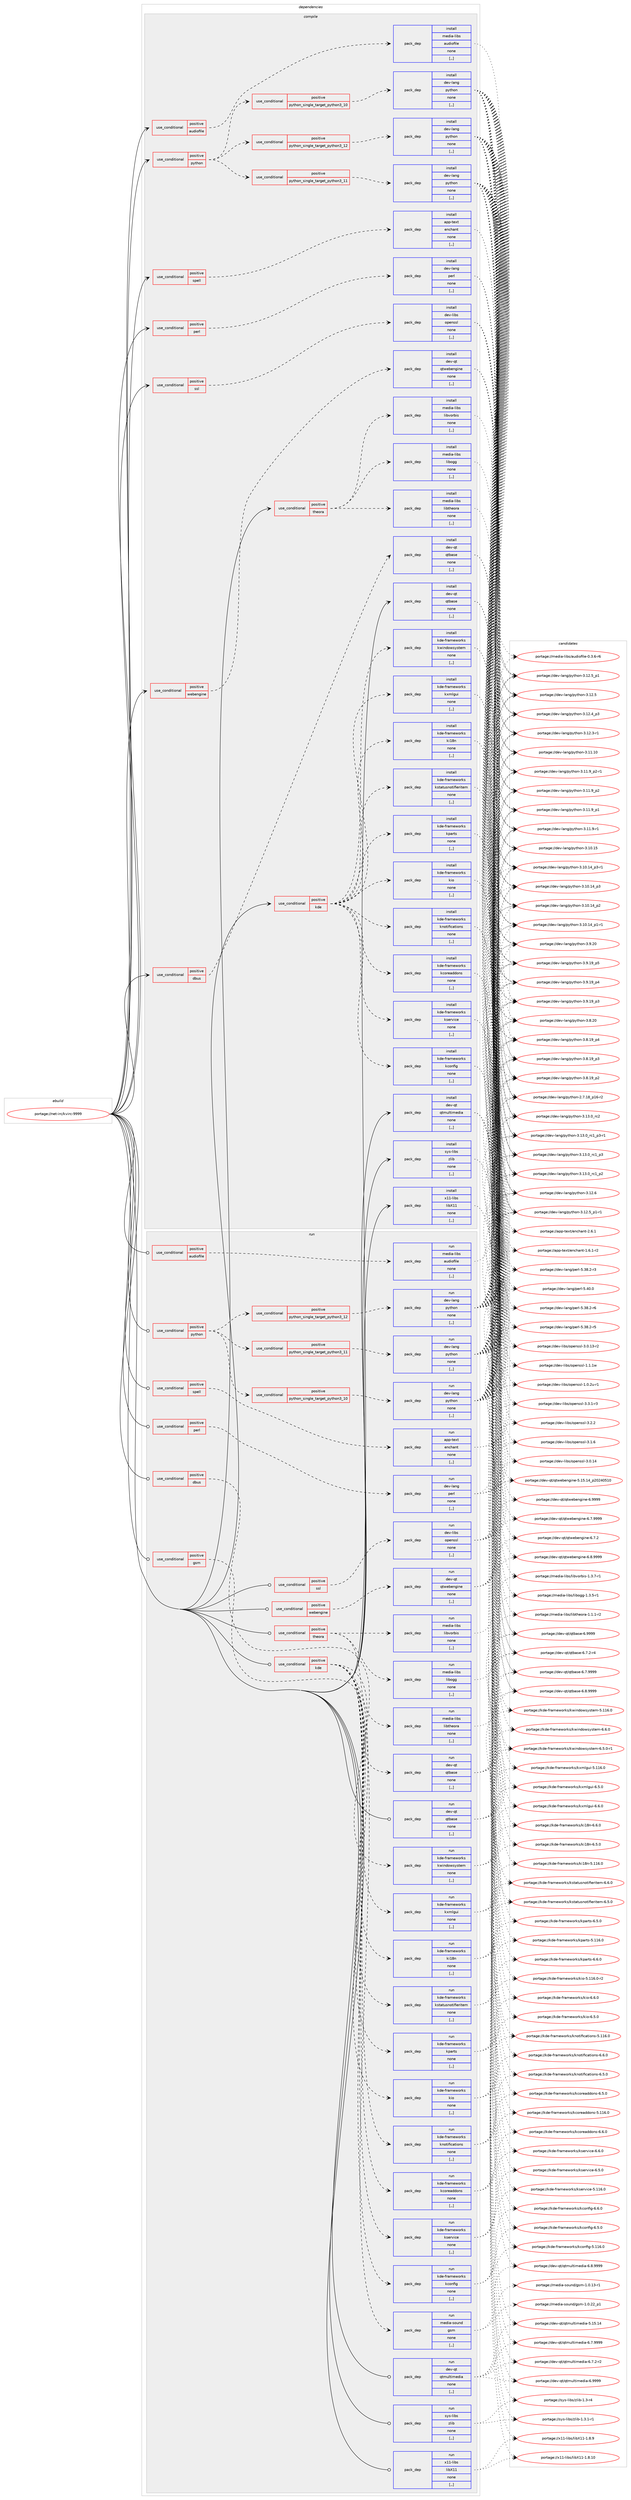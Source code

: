 digraph prolog {

# *************
# Graph options
# *************

newrank=true;
concentrate=true;
compound=true;
graph [rankdir=LR,fontname=Helvetica,fontsize=10,ranksep=1.5];#, ranksep=2.5, nodesep=0.2];
edge  [arrowhead=vee];
node  [fontname=Helvetica,fontsize=10];

# **********
# The ebuild
# **********

subgraph cluster_leftcol {
color=gray;
label=<<i>ebuild</i>>;
id [label="portage://net-irc/kvirc-9999", color=red, width=4, href="../net-irc/kvirc-9999.svg"];
}

# ****************
# The dependencies
# ****************

subgraph cluster_midcol {
color=gray;
label=<<i>dependencies</i>>;
subgraph cluster_compile {
fillcolor="#eeeeee";
style=filled;
label=<<i>compile</i>>;
subgraph cond226964 {
dependency868086 [label=<<TABLE BORDER="0" CELLBORDER="1" CELLSPACING="0" CELLPADDING="4"><TR><TD ROWSPAN="3" CELLPADDING="10">use_conditional</TD></TR><TR><TD>positive</TD></TR><TR><TD>audiofile</TD></TR></TABLE>>, shape=none, color=red];
subgraph pack634725 {
dependency868087 [label=<<TABLE BORDER="0" CELLBORDER="1" CELLSPACING="0" CELLPADDING="4" WIDTH="220"><TR><TD ROWSPAN="6" CELLPADDING="30">pack_dep</TD></TR><TR><TD WIDTH="110">install</TD></TR><TR><TD>media-libs</TD></TR><TR><TD>audiofile</TD></TR><TR><TD>none</TD></TR><TR><TD>[,,]</TD></TR></TABLE>>, shape=none, color=blue];
}
dependency868086:e -> dependency868087:w [weight=20,style="dashed",arrowhead="vee"];
}
id:e -> dependency868086:w [weight=20,style="solid",arrowhead="vee"];
subgraph cond226965 {
dependency868088 [label=<<TABLE BORDER="0" CELLBORDER="1" CELLSPACING="0" CELLPADDING="4"><TR><TD ROWSPAN="3" CELLPADDING="10">use_conditional</TD></TR><TR><TD>positive</TD></TR><TR><TD>dbus</TD></TR></TABLE>>, shape=none, color=red];
subgraph pack634726 {
dependency868089 [label=<<TABLE BORDER="0" CELLBORDER="1" CELLSPACING="0" CELLPADDING="4" WIDTH="220"><TR><TD ROWSPAN="6" CELLPADDING="30">pack_dep</TD></TR><TR><TD WIDTH="110">install</TD></TR><TR><TD>dev-qt</TD></TR><TR><TD>qtbase</TD></TR><TR><TD>none</TD></TR><TR><TD>[,,]</TD></TR></TABLE>>, shape=none, color=blue];
}
dependency868088:e -> dependency868089:w [weight=20,style="dashed",arrowhead="vee"];
}
id:e -> dependency868088:w [weight=20,style="solid",arrowhead="vee"];
subgraph cond226966 {
dependency868090 [label=<<TABLE BORDER="0" CELLBORDER="1" CELLSPACING="0" CELLPADDING="4"><TR><TD ROWSPAN="3" CELLPADDING="10">use_conditional</TD></TR><TR><TD>positive</TD></TR><TR><TD>kde</TD></TR></TABLE>>, shape=none, color=red];
subgraph pack634727 {
dependency868091 [label=<<TABLE BORDER="0" CELLBORDER="1" CELLSPACING="0" CELLPADDING="4" WIDTH="220"><TR><TD ROWSPAN="6" CELLPADDING="30">pack_dep</TD></TR><TR><TD WIDTH="110">install</TD></TR><TR><TD>kde-frameworks</TD></TR><TR><TD>kconfig</TD></TR><TR><TD>none</TD></TR><TR><TD>[,,]</TD></TR></TABLE>>, shape=none, color=blue];
}
dependency868090:e -> dependency868091:w [weight=20,style="dashed",arrowhead="vee"];
subgraph pack634728 {
dependency868092 [label=<<TABLE BORDER="0" CELLBORDER="1" CELLSPACING="0" CELLPADDING="4" WIDTH="220"><TR><TD ROWSPAN="6" CELLPADDING="30">pack_dep</TD></TR><TR><TD WIDTH="110">install</TD></TR><TR><TD>kde-frameworks</TD></TR><TR><TD>kcoreaddons</TD></TR><TR><TD>none</TD></TR><TR><TD>[,,]</TD></TR></TABLE>>, shape=none, color=blue];
}
dependency868090:e -> dependency868092:w [weight=20,style="dashed",arrowhead="vee"];
subgraph pack634729 {
dependency868093 [label=<<TABLE BORDER="0" CELLBORDER="1" CELLSPACING="0" CELLPADDING="4" WIDTH="220"><TR><TD ROWSPAN="6" CELLPADDING="30">pack_dep</TD></TR><TR><TD WIDTH="110">install</TD></TR><TR><TD>kde-frameworks</TD></TR><TR><TD>kio</TD></TR><TR><TD>none</TD></TR><TR><TD>[,,]</TD></TR></TABLE>>, shape=none, color=blue];
}
dependency868090:e -> dependency868093:w [weight=20,style="dashed",arrowhead="vee"];
subgraph pack634730 {
dependency868094 [label=<<TABLE BORDER="0" CELLBORDER="1" CELLSPACING="0" CELLPADDING="4" WIDTH="220"><TR><TD ROWSPAN="6" CELLPADDING="30">pack_dep</TD></TR><TR><TD WIDTH="110">install</TD></TR><TR><TD>kde-frameworks</TD></TR><TR><TD>ki18n</TD></TR><TR><TD>none</TD></TR><TR><TD>[,,]</TD></TR></TABLE>>, shape=none, color=blue];
}
dependency868090:e -> dependency868094:w [weight=20,style="dashed",arrowhead="vee"];
subgraph pack634731 {
dependency868095 [label=<<TABLE BORDER="0" CELLBORDER="1" CELLSPACING="0" CELLPADDING="4" WIDTH="220"><TR><TD ROWSPAN="6" CELLPADDING="30">pack_dep</TD></TR><TR><TD WIDTH="110">install</TD></TR><TR><TD>kde-frameworks</TD></TR><TR><TD>knotifications</TD></TR><TR><TD>none</TD></TR><TR><TD>[,,]</TD></TR></TABLE>>, shape=none, color=blue];
}
dependency868090:e -> dependency868095:w [weight=20,style="dashed",arrowhead="vee"];
subgraph pack634732 {
dependency868096 [label=<<TABLE BORDER="0" CELLBORDER="1" CELLSPACING="0" CELLPADDING="4" WIDTH="220"><TR><TD ROWSPAN="6" CELLPADDING="30">pack_dep</TD></TR><TR><TD WIDTH="110">install</TD></TR><TR><TD>kde-frameworks</TD></TR><TR><TD>kparts</TD></TR><TR><TD>none</TD></TR><TR><TD>[,,]</TD></TR></TABLE>>, shape=none, color=blue];
}
dependency868090:e -> dependency868096:w [weight=20,style="dashed",arrowhead="vee"];
subgraph pack634733 {
dependency868097 [label=<<TABLE BORDER="0" CELLBORDER="1" CELLSPACING="0" CELLPADDING="4" WIDTH="220"><TR><TD ROWSPAN="6" CELLPADDING="30">pack_dep</TD></TR><TR><TD WIDTH="110">install</TD></TR><TR><TD>kde-frameworks</TD></TR><TR><TD>kservice</TD></TR><TR><TD>none</TD></TR><TR><TD>[,,]</TD></TR></TABLE>>, shape=none, color=blue];
}
dependency868090:e -> dependency868097:w [weight=20,style="dashed",arrowhead="vee"];
subgraph pack634734 {
dependency868098 [label=<<TABLE BORDER="0" CELLBORDER="1" CELLSPACING="0" CELLPADDING="4" WIDTH="220"><TR><TD ROWSPAN="6" CELLPADDING="30">pack_dep</TD></TR><TR><TD WIDTH="110">install</TD></TR><TR><TD>kde-frameworks</TD></TR><TR><TD>kstatusnotifieritem</TD></TR><TR><TD>none</TD></TR><TR><TD>[,,]</TD></TR></TABLE>>, shape=none, color=blue];
}
dependency868090:e -> dependency868098:w [weight=20,style="dashed",arrowhead="vee"];
subgraph pack634735 {
dependency868099 [label=<<TABLE BORDER="0" CELLBORDER="1" CELLSPACING="0" CELLPADDING="4" WIDTH="220"><TR><TD ROWSPAN="6" CELLPADDING="30">pack_dep</TD></TR><TR><TD WIDTH="110">install</TD></TR><TR><TD>kde-frameworks</TD></TR><TR><TD>kwindowsystem</TD></TR><TR><TD>none</TD></TR><TR><TD>[,,]</TD></TR></TABLE>>, shape=none, color=blue];
}
dependency868090:e -> dependency868099:w [weight=20,style="dashed",arrowhead="vee"];
subgraph pack634736 {
dependency868100 [label=<<TABLE BORDER="0" CELLBORDER="1" CELLSPACING="0" CELLPADDING="4" WIDTH="220"><TR><TD ROWSPAN="6" CELLPADDING="30">pack_dep</TD></TR><TR><TD WIDTH="110">install</TD></TR><TR><TD>kde-frameworks</TD></TR><TR><TD>kxmlgui</TD></TR><TR><TD>none</TD></TR><TR><TD>[,,]</TD></TR></TABLE>>, shape=none, color=blue];
}
dependency868090:e -> dependency868100:w [weight=20,style="dashed",arrowhead="vee"];
}
id:e -> dependency868090:w [weight=20,style="solid",arrowhead="vee"];
subgraph cond226967 {
dependency868101 [label=<<TABLE BORDER="0" CELLBORDER="1" CELLSPACING="0" CELLPADDING="4"><TR><TD ROWSPAN="3" CELLPADDING="10">use_conditional</TD></TR><TR><TD>positive</TD></TR><TR><TD>perl</TD></TR></TABLE>>, shape=none, color=red];
subgraph pack634737 {
dependency868102 [label=<<TABLE BORDER="0" CELLBORDER="1" CELLSPACING="0" CELLPADDING="4" WIDTH="220"><TR><TD ROWSPAN="6" CELLPADDING="30">pack_dep</TD></TR><TR><TD WIDTH="110">install</TD></TR><TR><TD>dev-lang</TD></TR><TR><TD>perl</TD></TR><TR><TD>none</TD></TR><TR><TD>[,,]</TD></TR></TABLE>>, shape=none, color=blue];
}
dependency868101:e -> dependency868102:w [weight=20,style="dashed",arrowhead="vee"];
}
id:e -> dependency868101:w [weight=20,style="solid",arrowhead="vee"];
subgraph cond226968 {
dependency868103 [label=<<TABLE BORDER="0" CELLBORDER="1" CELLSPACING="0" CELLPADDING="4"><TR><TD ROWSPAN="3" CELLPADDING="10">use_conditional</TD></TR><TR><TD>positive</TD></TR><TR><TD>python</TD></TR></TABLE>>, shape=none, color=red];
subgraph cond226969 {
dependency868104 [label=<<TABLE BORDER="0" CELLBORDER="1" CELLSPACING="0" CELLPADDING="4"><TR><TD ROWSPAN="3" CELLPADDING="10">use_conditional</TD></TR><TR><TD>positive</TD></TR><TR><TD>python_single_target_python3_10</TD></TR></TABLE>>, shape=none, color=red];
subgraph pack634738 {
dependency868105 [label=<<TABLE BORDER="0" CELLBORDER="1" CELLSPACING="0" CELLPADDING="4" WIDTH="220"><TR><TD ROWSPAN="6" CELLPADDING="30">pack_dep</TD></TR><TR><TD WIDTH="110">install</TD></TR><TR><TD>dev-lang</TD></TR><TR><TD>python</TD></TR><TR><TD>none</TD></TR><TR><TD>[,,]</TD></TR></TABLE>>, shape=none, color=blue];
}
dependency868104:e -> dependency868105:w [weight=20,style="dashed",arrowhead="vee"];
}
dependency868103:e -> dependency868104:w [weight=20,style="dashed",arrowhead="vee"];
subgraph cond226970 {
dependency868106 [label=<<TABLE BORDER="0" CELLBORDER="1" CELLSPACING="0" CELLPADDING="4"><TR><TD ROWSPAN="3" CELLPADDING="10">use_conditional</TD></TR><TR><TD>positive</TD></TR><TR><TD>python_single_target_python3_11</TD></TR></TABLE>>, shape=none, color=red];
subgraph pack634739 {
dependency868107 [label=<<TABLE BORDER="0" CELLBORDER="1" CELLSPACING="0" CELLPADDING="4" WIDTH="220"><TR><TD ROWSPAN="6" CELLPADDING="30">pack_dep</TD></TR><TR><TD WIDTH="110">install</TD></TR><TR><TD>dev-lang</TD></TR><TR><TD>python</TD></TR><TR><TD>none</TD></TR><TR><TD>[,,]</TD></TR></TABLE>>, shape=none, color=blue];
}
dependency868106:e -> dependency868107:w [weight=20,style="dashed",arrowhead="vee"];
}
dependency868103:e -> dependency868106:w [weight=20,style="dashed",arrowhead="vee"];
subgraph cond226971 {
dependency868108 [label=<<TABLE BORDER="0" CELLBORDER="1" CELLSPACING="0" CELLPADDING="4"><TR><TD ROWSPAN="3" CELLPADDING="10">use_conditional</TD></TR><TR><TD>positive</TD></TR><TR><TD>python_single_target_python3_12</TD></TR></TABLE>>, shape=none, color=red];
subgraph pack634740 {
dependency868109 [label=<<TABLE BORDER="0" CELLBORDER="1" CELLSPACING="0" CELLPADDING="4" WIDTH="220"><TR><TD ROWSPAN="6" CELLPADDING="30">pack_dep</TD></TR><TR><TD WIDTH="110">install</TD></TR><TR><TD>dev-lang</TD></TR><TR><TD>python</TD></TR><TR><TD>none</TD></TR><TR><TD>[,,]</TD></TR></TABLE>>, shape=none, color=blue];
}
dependency868108:e -> dependency868109:w [weight=20,style="dashed",arrowhead="vee"];
}
dependency868103:e -> dependency868108:w [weight=20,style="dashed",arrowhead="vee"];
}
id:e -> dependency868103:w [weight=20,style="solid",arrowhead="vee"];
subgraph cond226972 {
dependency868110 [label=<<TABLE BORDER="0" CELLBORDER="1" CELLSPACING="0" CELLPADDING="4"><TR><TD ROWSPAN="3" CELLPADDING="10">use_conditional</TD></TR><TR><TD>positive</TD></TR><TR><TD>spell</TD></TR></TABLE>>, shape=none, color=red];
subgraph pack634741 {
dependency868111 [label=<<TABLE BORDER="0" CELLBORDER="1" CELLSPACING="0" CELLPADDING="4" WIDTH="220"><TR><TD ROWSPAN="6" CELLPADDING="30">pack_dep</TD></TR><TR><TD WIDTH="110">install</TD></TR><TR><TD>app-text</TD></TR><TR><TD>enchant</TD></TR><TR><TD>none</TD></TR><TR><TD>[,,]</TD></TR></TABLE>>, shape=none, color=blue];
}
dependency868110:e -> dependency868111:w [weight=20,style="dashed",arrowhead="vee"];
}
id:e -> dependency868110:w [weight=20,style="solid",arrowhead="vee"];
subgraph cond226973 {
dependency868112 [label=<<TABLE BORDER="0" CELLBORDER="1" CELLSPACING="0" CELLPADDING="4"><TR><TD ROWSPAN="3" CELLPADDING="10">use_conditional</TD></TR><TR><TD>positive</TD></TR><TR><TD>ssl</TD></TR></TABLE>>, shape=none, color=red];
subgraph pack634742 {
dependency868113 [label=<<TABLE BORDER="0" CELLBORDER="1" CELLSPACING="0" CELLPADDING="4" WIDTH="220"><TR><TD ROWSPAN="6" CELLPADDING="30">pack_dep</TD></TR><TR><TD WIDTH="110">install</TD></TR><TR><TD>dev-libs</TD></TR><TR><TD>openssl</TD></TR><TR><TD>none</TD></TR><TR><TD>[,,]</TD></TR></TABLE>>, shape=none, color=blue];
}
dependency868112:e -> dependency868113:w [weight=20,style="dashed",arrowhead="vee"];
}
id:e -> dependency868112:w [weight=20,style="solid",arrowhead="vee"];
subgraph cond226974 {
dependency868114 [label=<<TABLE BORDER="0" CELLBORDER="1" CELLSPACING="0" CELLPADDING="4"><TR><TD ROWSPAN="3" CELLPADDING="10">use_conditional</TD></TR><TR><TD>positive</TD></TR><TR><TD>theora</TD></TR></TABLE>>, shape=none, color=red];
subgraph pack634743 {
dependency868115 [label=<<TABLE BORDER="0" CELLBORDER="1" CELLSPACING="0" CELLPADDING="4" WIDTH="220"><TR><TD ROWSPAN="6" CELLPADDING="30">pack_dep</TD></TR><TR><TD WIDTH="110">install</TD></TR><TR><TD>media-libs</TD></TR><TR><TD>libogg</TD></TR><TR><TD>none</TD></TR><TR><TD>[,,]</TD></TR></TABLE>>, shape=none, color=blue];
}
dependency868114:e -> dependency868115:w [weight=20,style="dashed",arrowhead="vee"];
subgraph pack634744 {
dependency868116 [label=<<TABLE BORDER="0" CELLBORDER="1" CELLSPACING="0" CELLPADDING="4" WIDTH="220"><TR><TD ROWSPAN="6" CELLPADDING="30">pack_dep</TD></TR><TR><TD WIDTH="110">install</TD></TR><TR><TD>media-libs</TD></TR><TR><TD>libtheora</TD></TR><TR><TD>none</TD></TR><TR><TD>[,,]</TD></TR></TABLE>>, shape=none, color=blue];
}
dependency868114:e -> dependency868116:w [weight=20,style="dashed",arrowhead="vee"];
subgraph pack634745 {
dependency868117 [label=<<TABLE BORDER="0" CELLBORDER="1" CELLSPACING="0" CELLPADDING="4" WIDTH="220"><TR><TD ROWSPAN="6" CELLPADDING="30">pack_dep</TD></TR><TR><TD WIDTH="110">install</TD></TR><TR><TD>media-libs</TD></TR><TR><TD>libvorbis</TD></TR><TR><TD>none</TD></TR><TR><TD>[,,]</TD></TR></TABLE>>, shape=none, color=blue];
}
dependency868114:e -> dependency868117:w [weight=20,style="dashed",arrowhead="vee"];
}
id:e -> dependency868114:w [weight=20,style="solid",arrowhead="vee"];
subgraph cond226975 {
dependency868118 [label=<<TABLE BORDER="0" CELLBORDER="1" CELLSPACING="0" CELLPADDING="4"><TR><TD ROWSPAN="3" CELLPADDING="10">use_conditional</TD></TR><TR><TD>positive</TD></TR><TR><TD>webengine</TD></TR></TABLE>>, shape=none, color=red];
subgraph pack634746 {
dependency868119 [label=<<TABLE BORDER="0" CELLBORDER="1" CELLSPACING="0" CELLPADDING="4" WIDTH="220"><TR><TD ROWSPAN="6" CELLPADDING="30">pack_dep</TD></TR><TR><TD WIDTH="110">install</TD></TR><TR><TD>dev-qt</TD></TR><TR><TD>qtwebengine</TD></TR><TR><TD>none</TD></TR><TR><TD>[,,]</TD></TR></TABLE>>, shape=none, color=blue];
}
dependency868118:e -> dependency868119:w [weight=20,style="dashed",arrowhead="vee"];
}
id:e -> dependency868118:w [weight=20,style="solid",arrowhead="vee"];
subgraph pack634747 {
dependency868120 [label=<<TABLE BORDER="0" CELLBORDER="1" CELLSPACING="0" CELLPADDING="4" WIDTH="220"><TR><TD ROWSPAN="6" CELLPADDING="30">pack_dep</TD></TR><TR><TD WIDTH="110">install</TD></TR><TR><TD>dev-qt</TD></TR><TR><TD>qtbase</TD></TR><TR><TD>none</TD></TR><TR><TD>[,,]</TD></TR></TABLE>>, shape=none, color=blue];
}
id:e -> dependency868120:w [weight=20,style="solid",arrowhead="vee"];
subgraph pack634748 {
dependency868121 [label=<<TABLE BORDER="0" CELLBORDER="1" CELLSPACING="0" CELLPADDING="4" WIDTH="220"><TR><TD ROWSPAN="6" CELLPADDING="30">pack_dep</TD></TR><TR><TD WIDTH="110">install</TD></TR><TR><TD>dev-qt</TD></TR><TR><TD>qtmultimedia</TD></TR><TR><TD>none</TD></TR><TR><TD>[,,]</TD></TR></TABLE>>, shape=none, color=blue];
}
id:e -> dependency868121:w [weight=20,style="solid",arrowhead="vee"];
subgraph pack634749 {
dependency868122 [label=<<TABLE BORDER="0" CELLBORDER="1" CELLSPACING="0" CELLPADDING="4" WIDTH="220"><TR><TD ROWSPAN="6" CELLPADDING="30">pack_dep</TD></TR><TR><TD WIDTH="110">install</TD></TR><TR><TD>sys-libs</TD></TR><TR><TD>zlib</TD></TR><TR><TD>none</TD></TR><TR><TD>[,,]</TD></TR></TABLE>>, shape=none, color=blue];
}
id:e -> dependency868122:w [weight=20,style="solid",arrowhead="vee"];
subgraph pack634750 {
dependency868123 [label=<<TABLE BORDER="0" CELLBORDER="1" CELLSPACING="0" CELLPADDING="4" WIDTH="220"><TR><TD ROWSPAN="6" CELLPADDING="30">pack_dep</TD></TR><TR><TD WIDTH="110">install</TD></TR><TR><TD>x11-libs</TD></TR><TR><TD>libX11</TD></TR><TR><TD>none</TD></TR><TR><TD>[,,]</TD></TR></TABLE>>, shape=none, color=blue];
}
id:e -> dependency868123:w [weight=20,style="solid",arrowhead="vee"];
}
subgraph cluster_compileandrun {
fillcolor="#eeeeee";
style=filled;
label=<<i>compile and run</i>>;
}
subgraph cluster_run {
fillcolor="#eeeeee";
style=filled;
label=<<i>run</i>>;
subgraph cond226976 {
dependency868124 [label=<<TABLE BORDER="0" CELLBORDER="1" CELLSPACING="0" CELLPADDING="4"><TR><TD ROWSPAN="3" CELLPADDING="10">use_conditional</TD></TR><TR><TD>positive</TD></TR><TR><TD>audiofile</TD></TR></TABLE>>, shape=none, color=red];
subgraph pack634751 {
dependency868125 [label=<<TABLE BORDER="0" CELLBORDER="1" CELLSPACING="0" CELLPADDING="4" WIDTH="220"><TR><TD ROWSPAN="6" CELLPADDING="30">pack_dep</TD></TR><TR><TD WIDTH="110">run</TD></TR><TR><TD>media-libs</TD></TR><TR><TD>audiofile</TD></TR><TR><TD>none</TD></TR><TR><TD>[,,]</TD></TR></TABLE>>, shape=none, color=blue];
}
dependency868124:e -> dependency868125:w [weight=20,style="dashed",arrowhead="vee"];
}
id:e -> dependency868124:w [weight=20,style="solid",arrowhead="odot"];
subgraph cond226977 {
dependency868126 [label=<<TABLE BORDER="0" CELLBORDER="1" CELLSPACING="0" CELLPADDING="4"><TR><TD ROWSPAN="3" CELLPADDING="10">use_conditional</TD></TR><TR><TD>positive</TD></TR><TR><TD>dbus</TD></TR></TABLE>>, shape=none, color=red];
subgraph pack634752 {
dependency868127 [label=<<TABLE BORDER="0" CELLBORDER="1" CELLSPACING="0" CELLPADDING="4" WIDTH="220"><TR><TD ROWSPAN="6" CELLPADDING="30">pack_dep</TD></TR><TR><TD WIDTH="110">run</TD></TR><TR><TD>dev-qt</TD></TR><TR><TD>qtbase</TD></TR><TR><TD>none</TD></TR><TR><TD>[,,]</TD></TR></TABLE>>, shape=none, color=blue];
}
dependency868126:e -> dependency868127:w [weight=20,style="dashed",arrowhead="vee"];
}
id:e -> dependency868126:w [weight=20,style="solid",arrowhead="odot"];
subgraph cond226978 {
dependency868128 [label=<<TABLE BORDER="0" CELLBORDER="1" CELLSPACING="0" CELLPADDING="4"><TR><TD ROWSPAN="3" CELLPADDING="10">use_conditional</TD></TR><TR><TD>positive</TD></TR><TR><TD>gsm</TD></TR></TABLE>>, shape=none, color=red];
subgraph pack634753 {
dependency868129 [label=<<TABLE BORDER="0" CELLBORDER="1" CELLSPACING="0" CELLPADDING="4" WIDTH="220"><TR><TD ROWSPAN="6" CELLPADDING="30">pack_dep</TD></TR><TR><TD WIDTH="110">run</TD></TR><TR><TD>media-sound</TD></TR><TR><TD>gsm</TD></TR><TR><TD>none</TD></TR><TR><TD>[,,]</TD></TR></TABLE>>, shape=none, color=blue];
}
dependency868128:e -> dependency868129:w [weight=20,style="dashed",arrowhead="vee"];
}
id:e -> dependency868128:w [weight=20,style="solid",arrowhead="odot"];
subgraph cond226979 {
dependency868130 [label=<<TABLE BORDER="0" CELLBORDER="1" CELLSPACING="0" CELLPADDING="4"><TR><TD ROWSPAN="3" CELLPADDING="10">use_conditional</TD></TR><TR><TD>positive</TD></TR><TR><TD>kde</TD></TR></TABLE>>, shape=none, color=red];
subgraph pack634754 {
dependency868131 [label=<<TABLE BORDER="0" CELLBORDER="1" CELLSPACING="0" CELLPADDING="4" WIDTH="220"><TR><TD ROWSPAN="6" CELLPADDING="30">pack_dep</TD></TR><TR><TD WIDTH="110">run</TD></TR><TR><TD>kde-frameworks</TD></TR><TR><TD>kconfig</TD></TR><TR><TD>none</TD></TR><TR><TD>[,,]</TD></TR></TABLE>>, shape=none, color=blue];
}
dependency868130:e -> dependency868131:w [weight=20,style="dashed",arrowhead="vee"];
subgraph pack634755 {
dependency868132 [label=<<TABLE BORDER="0" CELLBORDER="1" CELLSPACING="0" CELLPADDING="4" WIDTH="220"><TR><TD ROWSPAN="6" CELLPADDING="30">pack_dep</TD></TR><TR><TD WIDTH="110">run</TD></TR><TR><TD>kde-frameworks</TD></TR><TR><TD>kcoreaddons</TD></TR><TR><TD>none</TD></TR><TR><TD>[,,]</TD></TR></TABLE>>, shape=none, color=blue];
}
dependency868130:e -> dependency868132:w [weight=20,style="dashed",arrowhead="vee"];
subgraph pack634756 {
dependency868133 [label=<<TABLE BORDER="0" CELLBORDER="1" CELLSPACING="0" CELLPADDING="4" WIDTH="220"><TR><TD ROWSPAN="6" CELLPADDING="30">pack_dep</TD></TR><TR><TD WIDTH="110">run</TD></TR><TR><TD>kde-frameworks</TD></TR><TR><TD>kio</TD></TR><TR><TD>none</TD></TR><TR><TD>[,,]</TD></TR></TABLE>>, shape=none, color=blue];
}
dependency868130:e -> dependency868133:w [weight=20,style="dashed",arrowhead="vee"];
subgraph pack634757 {
dependency868134 [label=<<TABLE BORDER="0" CELLBORDER="1" CELLSPACING="0" CELLPADDING="4" WIDTH="220"><TR><TD ROWSPAN="6" CELLPADDING="30">pack_dep</TD></TR><TR><TD WIDTH="110">run</TD></TR><TR><TD>kde-frameworks</TD></TR><TR><TD>ki18n</TD></TR><TR><TD>none</TD></TR><TR><TD>[,,]</TD></TR></TABLE>>, shape=none, color=blue];
}
dependency868130:e -> dependency868134:w [weight=20,style="dashed",arrowhead="vee"];
subgraph pack634758 {
dependency868135 [label=<<TABLE BORDER="0" CELLBORDER="1" CELLSPACING="0" CELLPADDING="4" WIDTH="220"><TR><TD ROWSPAN="6" CELLPADDING="30">pack_dep</TD></TR><TR><TD WIDTH="110">run</TD></TR><TR><TD>kde-frameworks</TD></TR><TR><TD>knotifications</TD></TR><TR><TD>none</TD></TR><TR><TD>[,,]</TD></TR></TABLE>>, shape=none, color=blue];
}
dependency868130:e -> dependency868135:w [weight=20,style="dashed",arrowhead="vee"];
subgraph pack634759 {
dependency868136 [label=<<TABLE BORDER="0" CELLBORDER="1" CELLSPACING="0" CELLPADDING="4" WIDTH="220"><TR><TD ROWSPAN="6" CELLPADDING="30">pack_dep</TD></TR><TR><TD WIDTH="110">run</TD></TR><TR><TD>kde-frameworks</TD></TR><TR><TD>kparts</TD></TR><TR><TD>none</TD></TR><TR><TD>[,,]</TD></TR></TABLE>>, shape=none, color=blue];
}
dependency868130:e -> dependency868136:w [weight=20,style="dashed",arrowhead="vee"];
subgraph pack634760 {
dependency868137 [label=<<TABLE BORDER="0" CELLBORDER="1" CELLSPACING="0" CELLPADDING="4" WIDTH="220"><TR><TD ROWSPAN="6" CELLPADDING="30">pack_dep</TD></TR><TR><TD WIDTH="110">run</TD></TR><TR><TD>kde-frameworks</TD></TR><TR><TD>kservice</TD></TR><TR><TD>none</TD></TR><TR><TD>[,,]</TD></TR></TABLE>>, shape=none, color=blue];
}
dependency868130:e -> dependency868137:w [weight=20,style="dashed",arrowhead="vee"];
subgraph pack634761 {
dependency868138 [label=<<TABLE BORDER="0" CELLBORDER="1" CELLSPACING="0" CELLPADDING="4" WIDTH="220"><TR><TD ROWSPAN="6" CELLPADDING="30">pack_dep</TD></TR><TR><TD WIDTH="110">run</TD></TR><TR><TD>kde-frameworks</TD></TR><TR><TD>kstatusnotifieritem</TD></TR><TR><TD>none</TD></TR><TR><TD>[,,]</TD></TR></TABLE>>, shape=none, color=blue];
}
dependency868130:e -> dependency868138:w [weight=20,style="dashed",arrowhead="vee"];
subgraph pack634762 {
dependency868139 [label=<<TABLE BORDER="0" CELLBORDER="1" CELLSPACING="0" CELLPADDING="4" WIDTH="220"><TR><TD ROWSPAN="6" CELLPADDING="30">pack_dep</TD></TR><TR><TD WIDTH="110">run</TD></TR><TR><TD>kde-frameworks</TD></TR><TR><TD>kwindowsystem</TD></TR><TR><TD>none</TD></TR><TR><TD>[,,]</TD></TR></TABLE>>, shape=none, color=blue];
}
dependency868130:e -> dependency868139:w [weight=20,style="dashed",arrowhead="vee"];
subgraph pack634763 {
dependency868140 [label=<<TABLE BORDER="0" CELLBORDER="1" CELLSPACING="0" CELLPADDING="4" WIDTH="220"><TR><TD ROWSPAN="6" CELLPADDING="30">pack_dep</TD></TR><TR><TD WIDTH="110">run</TD></TR><TR><TD>kde-frameworks</TD></TR><TR><TD>kxmlgui</TD></TR><TR><TD>none</TD></TR><TR><TD>[,,]</TD></TR></TABLE>>, shape=none, color=blue];
}
dependency868130:e -> dependency868140:w [weight=20,style="dashed",arrowhead="vee"];
}
id:e -> dependency868130:w [weight=20,style="solid",arrowhead="odot"];
subgraph cond226980 {
dependency868141 [label=<<TABLE BORDER="0" CELLBORDER="1" CELLSPACING="0" CELLPADDING="4"><TR><TD ROWSPAN="3" CELLPADDING="10">use_conditional</TD></TR><TR><TD>positive</TD></TR><TR><TD>perl</TD></TR></TABLE>>, shape=none, color=red];
subgraph pack634764 {
dependency868142 [label=<<TABLE BORDER="0" CELLBORDER="1" CELLSPACING="0" CELLPADDING="4" WIDTH="220"><TR><TD ROWSPAN="6" CELLPADDING="30">pack_dep</TD></TR><TR><TD WIDTH="110">run</TD></TR><TR><TD>dev-lang</TD></TR><TR><TD>perl</TD></TR><TR><TD>none</TD></TR><TR><TD>[,,]</TD></TR></TABLE>>, shape=none, color=blue];
}
dependency868141:e -> dependency868142:w [weight=20,style="dashed",arrowhead="vee"];
}
id:e -> dependency868141:w [weight=20,style="solid",arrowhead="odot"];
subgraph cond226981 {
dependency868143 [label=<<TABLE BORDER="0" CELLBORDER="1" CELLSPACING="0" CELLPADDING="4"><TR><TD ROWSPAN="3" CELLPADDING="10">use_conditional</TD></TR><TR><TD>positive</TD></TR><TR><TD>python</TD></TR></TABLE>>, shape=none, color=red];
subgraph cond226982 {
dependency868144 [label=<<TABLE BORDER="0" CELLBORDER="1" CELLSPACING="0" CELLPADDING="4"><TR><TD ROWSPAN="3" CELLPADDING="10">use_conditional</TD></TR><TR><TD>positive</TD></TR><TR><TD>python_single_target_python3_10</TD></TR></TABLE>>, shape=none, color=red];
subgraph pack634765 {
dependency868145 [label=<<TABLE BORDER="0" CELLBORDER="1" CELLSPACING="0" CELLPADDING="4" WIDTH="220"><TR><TD ROWSPAN="6" CELLPADDING="30">pack_dep</TD></TR><TR><TD WIDTH="110">run</TD></TR><TR><TD>dev-lang</TD></TR><TR><TD>python</TD></TR><TR><TD>none</TD></TR><TR><TD>[,,]</TD></TR></TABLE>>, shape=none, color=blue];
}
dependency868144:e -> dependency868145:w [weight=20,style="dashed",arrowhead="vee"];
}
dependency868143:e -> dependency868144:w [weight=20,style="dashed",arrowhead="vee"];
subgraph cond226983 {
dependency868146 [label=<<TABLE BORDER="0" CELLBORDER="1" CELLSPACING="0" CELLPADDING="4"><TR><TD ROWSPAN="3" CELLPADDING="10">use_conditional</TD></TR><TR><TD>positive</TD></TR><TR><TD>python_single_target_python3_11</TD></TR></TABLE>>, shape=none, color=red];
subgraph pack634766 {
dependency868147 [label=<<TABLE BORDER="0" CELLBORDER="1" CELLSPACING="0" CELLPADDING="4" WIDTH="220"><TR><TD ROWSPAN="6" CELLPADDING="30">pack_dep</TD></TR><TR><TD WIDTH="110">run</TD></TR><TR><TD>dev-lang</TD></TR><TR><TD>python</TD></TR><TR><TD>none</TD></TR><TR><TD>[,,]</TD></TR></TABLE>>, shape=none, color=blue];
}
dependency868146:e -> dependency868147:w [weight=20,style="dashed",arrowhead="vee"];
}
dependency868143:e -> dependency868146:w [weight=20,style="dashed",arrowhead="vee"];
subgraph cond226984 {
dependency868148 [label=<<TABLE BORDER="0" CELLBORDER="1" CELLSPACING="0" CELLPADDING="4"><TR><TD ROWSPAN="3" CELLPADDING="10">use_conditional</TD></TR><TR><TD>positive</TD></TR><TR><TD>python_single_target_python3_12</TD></TR></TABLE>>, shape=none, color=red];
subgraph pack634767 {
dependency868149 [label=<<TABLE BORDER="0" CELLBORDER="1" CELLSPACING="0" CELLPADDING="4" WIDTH="220"><TR><TD ROWSPAN="6" CELLPADDING="30">pack_dep</TD></TR><TR><TD WIDTH="110">run</TD></TR><TR><TD>dev-lang</TD></TR><TR><TD>python</TD></TR><TR><TD>none</TD></TR><TR><TD>[,,]</TD></TR></TABLE>>, shape=none, color=blue];
}
dependency868148:e -> dependency868149:w [weight=20,style="dashed",arrowhead="vee"];
}
dependency868143:e -> dependency868148:w [weight=20,style="dashed",arrowhead="vee"];
}
id:e -> dependency868143:w [weight=20,style="solid",arrowhead="odot"];
subgraph cond226985 {
dependency868150 [label=<<TABLE BORDER="0" CELLBORDER="1" CELLSPACING="0" CELLPADDING="4"><TR><TD ROWSPAN="3" CELLPADDING="10">use_conditional</TD></TR><TR><TD>positive</TD></TR><TR><TD>spell</TD></TR></TABLE>>, shape=none, color=red];
subgraph pack634768 {
dependency868151 [label=<<TABLE BORDER="0" CELLBORDER="1" CELLSPACING="0" CELLPADDING="4" WIDTH="220"><TR><TD ROWSPAN="6" CELLPADDING="30">pack_dep</TD></TR><TR><TD WIDTH="110">run</TD></TR><TR><TD>app-text</TD></TR><TR><TD>enchant</TD></TR><TR><TD>none</TD></TR><TR><TD>[,,]</TD></TR></TABLE>>, shape=none, color=blue];
}
dependency868150:e -> dependency868151:w [weight=20,style="dashed",arrowhead="vee"];
}
id:e -> dependency868150:w [weight=20,style="solid",arrowhead="odot"];
subgraph cond226986 {
dependency868152 [label=<<TABLE BORDER="0" CELLBORDER="1" CELLSPACING="0" CELLPADDING="4"><TR><TD ROWSPAN="3" CELLPADDING="10">use_conditional</TD></TR><TR><TD>positive</TD></TR><TR><TD>ssl</TD></TR></TABLE>>, shape=none, color=red];
subgraph pack634769 {
dependency868153 [label=<<TABLE BORDER="0" CELLBORDER="1" CELLSPACING="0" CELLPADDING="4" WIDTH="220"><TR><TD ROWSPAN="6" CELLPADDING="30">pack_dep</TD></TR><TR><TD WIDTH="110">run</TD></TR><TR><TD>dev-libs</TD></TR><TR><TD>openssl</TD></TR><TR><TD>none</TD></TR><TR><TD>[,,]</TD></TR></TABLE>>, shape=none, color=blue];
}
dependency868152:e -> dependency868153:w [weight=20,style="dashed",arrowhead="vee"];
}
id:e -> dependency868152:w [weight=20,style="solid",arrowhead="odot"];
subgraph cond226987 {
dependency868154 [label=<<TABLE BORDER="0" CELLBORDER="1" CELLSPACING="0" CELLPADDING="4"><TR><TD ROWSPAN="3" CELLPADDING="10">use_conditional</TD></TR><TR><TD>positive</TD></TR><TR><TD>theora</TD></TR></TABLE>>, shape=none, color=red];
subgraph pack634770 {
dependency868155 [label=<<TABLE BORDER="0" CELLBORDER="1" CELLSPACING="0" CELLPADDING="4" WIDTH="220"><TR><TD ROWSPAN="6" CELLPADDING="30">pack_dep</TD></TR><TR><TD WIDTH="110">run</TD></TR><TR><TD>media-libs</TD></TR><TR><TD>libogg</TD></TR><TR><TD>none</TD></TR><TR><TD>[,,]</TD></TR></TABLE>>, shape=none, color=blue];
}
dependency868154:e -> dependency868155:w [weight=20,style="dashed",arrowhead="vee"];
subgraph pack634771 {
dependency868156 [label=<<TABLE BORDER="0" CELLBORDER="1" CELLSPACING="0" CELLPADDING="4" WIDTH="220"><TR><TD ROWSPAN="6" CELLPADDING="30">pack_dep</TD></TR><TR><TD WIDTH="110">run</TD></TR><TR><TD>media-libs</TD></TR><TR><TD>libtheora</TD></TR><TR><TD>none</TD></TR><TR><TD>[,,]</TD></TR></TABLE>>, shape=none, color=blue];
}
dependency868154:e -> dependency868156:w [weight=20,style="dashed",arrowhead="vee"];
subgraph pack634772 {
dependency868157 [label=<<TABLE BORDER="0" CELLBORDER="1" CELLSPACING="0" CELLPADDING="4" WIDTH="220"><TR><TD ROWSPAN="6" CELLPADDING="30">pack_dep</TD></TR><TR><TD WIDTH="110">run</TD></TR><TR><TD>media-libs</TD></TR><TR><TD>libvorbis</TD></TR><TR><TD>none</TD></TR><TR><TD>[,,]</TD></TR></TABLE>>, shape=none, color=blue];
}
dependency868154:e -> dependency868157:w [weight=20,style="dashed",arrowhead="vee"];
}
id:e -> dependency868154:w [weight=20,style="solid",arrowhead="odot"];
subgraph cond226988 {
dependency868158 [label=<<TABLE BORDER="0" CELLBORDER="1" CELLSPACING="0" CELLPADDING="4"><TR><TD ROWSPAN="3" CELLPADDING="10">use_conditional</TD></TR><TR><TD>positive</TD></TR><TR><TD>webengine</TD></TR></TABLE>>, shape=none, color=red];
subgraph pack634773 {
dependency868159 [label=<<TABLE BORDER="0" CELLBORDER="1" CELLSPACING="0" CELLPADDING="4" WIDTH="220"><TR><TD ROWSPAN="6" CELLPADDING="30">pack_dep</TD></TR><TR><TD WIDTH="110">run</TD></TR><TR><TD>dev-qt</TD></TR><TR><TD>qtwebengine</TD></TR><TR><TD>none</TD></TR><TR><TD>[,,]</TD></TR></TABLE>>, shape=none, color=blue];
}
dependency868158:e -> dependency868159:w [weight=20,style="dashed",arrowhead="vee"];
}
id:e -> dependency868158:w [weight=20,style="solid",arrowhead="odot"];
subgraph pack634774 {
dependency868160 [label=<<TABLE BORDER="0" CELLBORDER="1" CELLSPACING="0" CELLPADDING="4" WIDTH="220"><TR><TD ROWSPAN="6" CELLPADDING="30">pack_dep</TD></TR><TR><TD WIDTH="110">run</TD></TR><TR><TD>dev-qt</TD></TR><TR><TD>qtbase</TD></TR><TR><TD>none</TD></TR><TR><TD>[,,]</TD></TR></TABLE>>, shape=none, color=blue];
}
id:e -> dependency868160:w [weight=20,style="solid",arrowhead="odot"];
subgraph pack634775 {
dependency868161 [label=<<TABLE BORDER="0" CELLBORDER="1" CELLSPACING="0" CELLPADDING="4" WIDTH="220"><TR><TD ROWSPAN="6" CELLPADDING="30">pack_dep</TD></TR><TR><TD WIDTH="110">run</TD></TR><TR><TD>dev-qt</TD></TR><TR><TD>qtmultimedia</TD></TR><TR><TD>none</TD></TR><TR><TD>[,,]</TD></TR></TABLE>>, shape=none, color=blue];
}
id:e -> dependency868161:w [weight=20,style="solid",arrowhead="odot"];
subgraph pack634776 {
dependency868162 [label=<<TABLE BORDER="0" CELLBORDER="1" CELLSPACING="0" CELLPADDING="4" WIDTH="220"><TR><TD ROWSPAN="6" CELLPADDING="30">pack_dep</TD></TR><TR><TD WIDTH="110">run</TD></TR><TR><TD>sys-libs</TD></TR><TR><TD>zlib</TD></TR><TR><TD>none</TD></TR><TR><TD>[,,]</TD></TR></TABLE>>, shape=none, color=blue];
}
id:e -> dependency868162:w [weight=20,style="solid",arrowhead="odot"];
subgraph pack634777 {
dependency868163 [label=<<TABLE BORDER="0" CELLBORDER="1" CELLSPACING="0" CELLPADDING="4" WIDTH="220"><TR><TD ROWSPAN="6" CELLPADDING="30">pack_dep</TD></TR><TR><TD WIDTH="110">run</TD></TR><TR><TD>x11-libs</TD></TR><TR><TD>libX11</TD></TR><TR><TD>none</TD></TR><TR><TD>[,,]</TD></TR></TABLE>>, shape=none, color=blue];
}
id:e -> dependency868163:w [weight=20,style="solid",arrowhead="odot"];
}
}

# **************
# The candidates
# **************

subgraph cluster_choices {
rank=same;
color=gray;
label=<<i>candidates</i>>;

subgraph choice634725 {
color=black;
nodesep=1;
choice10910110010597451081059811547971171001051111021051081014548465146544511454 [label="portage://media-libs/audiofile-0.3.6-r6", color=red, width=4,href="../media-libs/audiofile-0.3.6-r6.svg"];
dependency868087:e -> choice10910110010597451081059811547971171001051111021051081014548465146544511454:w [style=dotted,weight="100"];
}
subgraph choice634726 {
color=black;
nodesep=1;
choice1001011184511311647113116989711510145544657575757 [label="portage://dev-qt/qtbase-6.9999", color=red, width=4,href="../dev-qt/qtbase-6.9999.svg"];
choice10010111845113116471131169897115101455446564657575757 [label="portage://dev-qt/qtbase-6.8.9999", color=red, width=4,href="../dev-qt/qtbase-6.8.9999.svg"];
choice10010111845113116471131169897115101455446554657575757 [label="portage://dev-qt/qtbase-6.7.9999", color=red, width=4,href="../dev-qt/qtbase-6.7.9999.svg"];
choice100101118451131164711311698971151014554465546504511452 [label="portage://dev-qt/qtbase-6.7.2-r4", color=red, width=4,href="../dev-qt/qtbase-6.7.2-r4.svg"];
dependency868089:e -> choice1001011184511311647113116989711510145544657575757:w [style=dotted,weight="100"];
dependency868089:e -> choice10010111845113116471131169897115101455446564657575757:w [style=dotted,weight="100"];
dependency868089:e -> choice10010111845113116471131169897115101455446554657575757:w [style=dotted,weight="100"];
dependency868089:e -> choice100101118451131164711311698971151014554465546504511452:w [style=dotted,weight="100"];
}
subgraph choice634727 {
color=black;
nodesep=1;
choice10710010145102114971091011191111141071154710799111110102105103455446544648 [label="portage://kde-frameworks/kconfig-6.6.0", color=red, width=4,href="../kde-frameworks/kconfig-6.6.0.svg"];
choice10710010145102114971091011191111141071154710799111110102105103455446534648 [label="portage://kde-frameworks/kconfig-6.5.0", color=red, width=4,href="../kde-frameworks/kconfig-6.5.0.svg"];
choice107100101451021149710910111911111410711547107991111101021051034553464949544648 [label="portage://kde-frameworks/kconfig-5.116.0", color=red, width=4,href="../kde-frameworks/kconfig-5.116.0.svg"];
dependency868091:e -> choice10710010145102114971091011191111141071154710799111110102105103455446544648:w [style=dotted,weight="100"];
dependency868091:e -> choice10710010145102114971091011191111141071154710799111110102105103455446534648:w [style=dotted,weight="100"];
dependency868091:e -> choice107100101451021149710910111911111410711547107991111101021051034553464949544648:w [style=dotted,weight="100"];
}
subgraph choice634728 {
color=black;
nodesep=1;
choice1071001014510211497109101119111114107115471079911111410197100100111110115455446544648 [label="portage://kde-frameworks/kcoreaddons-6.6.0", color=red, width=4,href="../kde-frameworks/kcoreaddons-6.6.0.svg"];
choice1071001014510211497109101119111114107115471079911111410197100100111110115455446534648 [label="portage://kde-frameworks/kcoreaddons-6.5.0", color=red, width=4,href="../kde-frameworks/kcoreaddons-6.5.0.svg"];
choice10710010145102114971091011191111141071154710799111114101971001001111101154553464949544648 [label="portage://kde-frameworks/kcoreaddons-5.116.0", color=red, width=4,href="../kde-frameworks/kcoreaddons-5.116.0.svg"];
dependency868092:e -> choice1071001014510211497109101119111114107115471079911111410197100100111110115455446544648:w [style=dotted,weight="100"];
dependency868092:e -> choice1071001014510211497109101119111114107115471079911111410197100100111110115455446534648:w [style=dotted,weight="100"];
dependency868092:e -> choice10710010145102114971091011191111141071154710799111114101971001001111101154553464949544648:w [style=dotted,weight="100"];
}
subgraph choice634729 {
color=black;
nodesep=1;
choice107100101451021149710910111911111410711547107105111455446544648 [label="portage://kde-frameworks/kio-6.6.0", color=red, width=4,href="../kde-frameworks/kio-6.6.0.svg"];
choice107100101451021149710910111911111410711547107105111455446534648 [label="portage://kde-frameworks/kio-6.5.0", color=red, width=4,href="../kde-frameworks/kio-6.5.0.svg"];
choice10710010145102114971091011191111141071154710710511145534649495446484511450 [label="portage://kde-frameworks/kio-5.116.0-r2", color=red, width=4,href="../kde-frameworks/kio-5.116.0-r2.svg"];
dependency868093:e -> choice107100101451021149710910111911111410711547107105111455446544648:w [style=dotted,weight="100"];
dependency868093:e -> choice107100101451021149710910111911111410711547107105111455446534648:w [style=dotted,weight="100"];
dependency868093:e -> choice10710010145102114971091011191111141071154710710511145534649495446484511450:w [style=dotted,weight="100"];
}
subgraph choice634730 {
color=black;
nodesep=1;
choice1071001014510211497109101119111114107115471071054956110455446544648 [label="portage://kde-frameworks/ki18n-6.6.0", color=red, width=4,href="../kde-frameworks/ki18n-6.6.0.svg"];
choice1071001014510211497109101119111114107115471071054956110455446534648 [label="portage://kde-frameworks/ki18n-6.5.0", color=red, width=4,href="../kde-frameworks/ki18n-6.5.0.svg"];
choice10710010145102114971091011191111141071154710710549561104553464949544648 [label="portage://kde-frameworks/ki18n-5.116.0", color=red, width=4,href="../kde-frameworks/ki18n-5.116.0.svg"];
dependency868094:e -> choice1071001014510211497109101119111114107115471071054956110455446544648:w [style=dotted,weight="100"];
dependency868094:e -> choice1071001014510211497109101119111114107115471071054956110455446534648:w [style=dotted,weight="100"];
dependency868094:e -> choice10710010145102114971091011191111141071154710710549561104553464949544648:w [style=dotted,weight="100"];
}
subgraph choice634731 {
color=black;
nodesep=1;
choice1071001014510211497109101119111114107115471071101111161051021059997116105111110115455446544648 [label="portage://kde-frameworks/knotifications-6.6.0", color=red, width=4,href="../kde-frameworks/knotifications-6.6.0.svg"];
choice1071001014510211497109101119111114107115471071101111161051021059997116105111110115455446534648 [label="portage://kde-frameworks/knotifications-6.5.0", color=red, width=4,href="../kde-frameworks/knotifications-6.5.0.svg"];
choice10710010145102114971091011191111141071154710711011111610510210599971161051111101154553464949544648 [label="portage://kde-frameworks/knotifications-5.116.0", color=red, width=4,href="../kde-frameworks/knotifications-5.116.0.svg"];
dependency868095:e -> choice1071001014510211497109101119111114107115471071101111161051021059997116105111110115455446544648:w [style=dotted,weight="100"];
dependency868095:e -> choice1071001014510211497109101119111114107115471071101111161051021059997116105111110115455446534648:w [style=dotted,weight="100"];
dependency868095:e -> choice10710010145102114971091011191111141071154710711011111610510210599971161051111101154553464949544648:w [style=dotted,weight="100"];
}
subgraph choice634732 {
color=black;
nodesep=1;
choice10710010145102114971091011191111141071154710711297114116115455446544648 [label="portage://kde-frameworks/kparts-6.6.0", color=red, width=4,href="../kde-frameworks/kparts-6.6.0.svg"];
choice10710010145102114971091011191111141071154710711297114116115455446534648 [label="portage://kde-frameworks/kparts-6.5.0", color=red, width=4,href="../kde-frameworks/kparts-6.5.0.svg"];
choice107100101451021149710910111911111410711547107112971141161154553464949544648 [label="portage://kde-frameworks/kparts-5.116.0", color=red, width=4,href="../kde-frameworks/kparts-5.116.0.svg"];
dependency868096:e -> choice10710010145102114971091011191111141071154710711297114116115455446544648:w [style=dotted,weight="100"];
dependency868096:e -> choice10710010145102114971091011191111141071154710711297114116115455446534648:w [style=dotted,weight="100"];
dependency868096:e -> choice107100101451021149710910111911111410711547107112971141161154553464949544648:w [style=dotted,weight="100"];
}
subgraph choice634733 {
color=black;
nodesep=1;
choice10710010145102114971091011191111141071154710711510111411810599101455446544648 [label="portage://kde-frameworks/kservice-6.6.0", color=red, width=4,href="../kde-frameworks/kservice-6.6.0.svg"];
choice10710010145102114971091011191111141071154710711510111411810599101455446534648 [label="portage://kde-frameworks/kservice-6.5.0", color=red, width=4,href="../kde-frameworks/kservice-6.5.0.svg"];
choice107100101451021149710910111911111410711547107115101114118105991014553464949544648 [label="portage://kde-frameworks/kservice-5.116.0", color=red, width=4,href="../kde-frameworks/kservice-5.116.0.svg"];
dependency868097:e -> choice10710010145102114971091011191111141071154710711510111411810599101455446544648:w [style=dotted,weight="100"];
dependency868097:e -> choice10710010145102114971091011191111141071154710711510111411810599101455446534648:w [style=dotted,weight="100"];
dependency868097:e -> choice107100101451021149710910111911111410711547107115101114118105991014553464949544648:w [style=dotted,weight="100"];
}
subgraph choice634734 {
color=black;
nodesep=1;
choice10710010145102114971091011191111141071154710711511697116117115110111116105102105101114105116101109455446544648 [label="portage://kde-frameworks/kstatusnotifieritem-6.6.0", color=red, width=4,href="../kde-frameworks/kstatusnotifieritem-6.6.0.svg"];
choice10710010145102114971091011191111141071154710711511697116117115110111116105102105101114105116101109455446534648 [label="portage://kde-frameworks/kstatusnotifieritem-6.5.0", color=red, width=4,href="../kde-frameworks/kstatusnotifieritem-6.5.0.svg"];
dependency868098:e -> choice10710010145102114971091011191111141071154710711511697116117115110111116105102105101114105116101109455446544648:w [style=dotted,weight="100"];
dependency868098:e -> choice10710010145102114971091011191111141071154710711511697116117115110111116105102105101114105116101109455446534648:w [style=dotted,weight="100"];
}
subgraph choice634735 {
color=black;
nodesep=1;
choice107100101451021149710910111911111410711547107119105110100111119115121115116101109455446544648 [label="portage://kde-frameworks/kwindowsystem-6.6.0", color=red, width=4,href="../kde-frameworks/kwindowsystem-6.6.0.svg"];
choice1071001014510211497109101119111114107115471071191051101001111191151211151161011094554465346484511449 [label="portage://kde-frameworks/kwindowsystem-6.5.0-r1", color=red, width=4,href="../kde-frameworks/kwindowsystem-6.5.0-r1.svg"];
choice1071001014510211497109101119111114107115471071191051101001111191151211151161011094553464949544648 [label="portage://kde-frameworks/kwindowsystem-5.116.0", color=red, width=4,href="../kde-frameworks/kwindowsystem-5.116.0.svg"];
dependency868099:e -> choice107100101451021149710910111911111410711547107119105110100111119115121115116101109455446544648:w [style=dotted,weight="100"];
dependency868099:e -> choice1071001014510211497109101119111114107115471071191051101001111191151211151161011094554465346484511449:w [style=dotted,weight="100"];
dependency868099:e -> choice1071001014510211497109101119111114107115471071191051101001111191151211151161011094553464949544648:w [style=dotted,weight="100"];
}
subgraph choice634736 {
color=black;
nodesep=1;
choice107100101451021149710910111911111410711547107120109108103117105455446544648 [label="portage://kde-frameworks/kxmlgui-6.6.0", color=red, width=4,href="../kde-frameworks/kxmlgui-6.6.0.svg"];
choice107100101451021149710910111911111410711547107120109108103117105455446534648 [label="portage://kde-frameworks/kxmlgui-6.5.0", color=red, width=4,href="../kde-frameworks/kxmlgui-6.5.0.svg"];
choice1071001014510211497109101119111114107115471071201091081031171054553464949544648 [label="portage://kde-frameworks/kxmlgui-5.116.0", color=red, width=4,href="../kde-frameworks/kxmlgui-5.116.0.svg"];
dependency868100:e -> choice107100101451021149710910111911111410711547107120109108103117105455446544648:w [style=dotted,weight="100"];
dependency868100:e -> choice107100101451021149710910111911111410711547107120109108103117105455446534648:w [style=dotted,weight="100"];
dependency868100:e -> choice1071001014510211497109101119111114107115471071201091081031171054553464949544648:w [style=dotted,weight="100"];
}
subgraph choice634737 {
color=black;
nodesep=1;
choice10010111845108971101034711210111410845534652484648 [label="portage://dev-lang/perl-5.40.0", color=red, width=4,href="../dev-lang/perl-5.40.0.svg"];
choice100101118451089711010347112101114108455346515646504511454 [label="portage://dev-lang/perl-5.38.2-r6", color=red, width=4,href="../dev-lang/perl-5.38.2-r6.svg"];
choice100101118451089711010347112101114108455346515646504511453 [label="portage://dev-lang/perl-5.38.2-r5", color=red, width=4,href="../dev-lang/perl-5.38.2-r5.svg"];
choice100101118451089711010347112101114108455346515646504511451 [label="portage://dev-lang/perl-5.38.2-r3", color=red, width=4,href="../dev-lang/perl-5.38.2-r3.svg"];
dependency868102:e -> choice10010111845108971101034711210111410845534652484648:w [style=dotted,weight="100"];
dependency868102:e -> choice100101118451089711010347112101114108455346515646504511454:w [style=dotted,weight="100"];
dependency868102:e -> choice100101118451089711010347112101114108455346515646504511453:w [style=dotted,weight="100"];
dependency868102:e -> choice100101118451089711010347112101114108455346515646504511451:w [style=dotted,weight="100"];
}
subgraph choice634738 {
color=black;
nodesep=1;
choice10010111845108971101034711212111610411111045514649514648951149950 [label="portage://dev-lang/python-3.13.0_rc2", color=red, width=4,href="../dev-lang/python-3.13.0_rc2.svg"];
choice1001011184510897110103471121211161041111104551464951464895114994995112514511449 [label="portage://dev-lang/python-3.13.0_rc1_p3-r1", color=red, width=4,href="../dev-lang/python-3.13.0_rc1_p3-r1.svg"];
choice100101118451089711010347112121116104111110455146495146489511499499511251 [label="portage://dev-lang/python-3.13.0_rc1_p3", color=red, width=4,href="../dev-lang/python-3.13.0_rc1_p3.svg"];
choice100101118451089711010347112121116104111110455146495146489511499499511250 [label="portage://dev-lang/python-3.13.0_rc1_p2", color=red, width=4,href="../dev-lang/python-3.13.0_rc1_p2.svg"];
choice10010111845108971101034711212111610411111045514649504654 [label="portage://dev-lang/python-3.12.6", color=red, width=4,href="../dev-lang/python-3.12.6.svg"];
choice1001011184510897110103471121211161041111104551464950465395112494511449 [label="portage://dev-lang/python-3.12.5_p1-r1", color=red, width=4,href="../dev-lang/python-3.12.5_p1-r1.svg"];
choice100101118451089711010347112121116104111110455146495046539511249 [label="portage://dev-lang/python-3.12.5_p1", color=red, width=4,href="../dev-lang/python-3.12.5_p1.svg"];
choice10010111845108971101034711212111610411111045514649504653 [label="portage://dev-lang/python-3.12.5", color=red, width=4,href="../dev-lang/python-3.12.5.svg"];
choice100101118451089711010347112121116104111110455146495046529511251 [label="portage://dev-lang/python-3.12.4_p3", color=red, width=4,href="../dev-lang/python-3.12.4_p3.svg"];
choice100101118451089711010347112121116104111110455146495046514511449 [label="portage://dev-lang/python-3.12.3-r1", color=red, width=4,href="../dev-lang/python-3.12.3-r1.svg"];
choice1001011184510897110103471121211161041111104551464949464948 [label="portage://dev-lang/python-3.11.10", color=red, width=4,href="../dev-lang/python-3.11.10.svg"];
choice1001011184510897110103471121211161041111104551464949465795112504511449 [label="portage://dev-lang/python-3.11.9_p2-r1", color=red, width=4,href="../dev-lang/python-3.11.9_p2-r1.svg"];
choice100101118451089711010347112121116104111110455146494946579511250 [label="portage://dev-lang/python-3.11.9_p2", color=red, width=4,href="../dev-lang/python-3.11.9_p2.svg"];
choice100101118451089711010347112121116104111110455146494946579511249 [label="portage://dev-lang/python-3.11.9_p1", color=red, width=4,href="../dev-lang/python-3.11.9_p1.svg"];
choice100101118451089711010347112121116104111110455146494946574511449 [label="portage://dev-lang/python-3.11.9-r1", color=red, width=4,href="../dev-lang/python-3.11.9-r1.svg"];
choice1001011184510897110103471121211161041111104551464948464953 [label="portage://dev-lang/python-3.10.15", color=red, width=4,href="../dev-lang/python-3.10.15.svg"];
choice100101118451089711010347112121116104111110455146494846495295112514511449 [label="portage://dev-lang/python-3.10.14_p3-r1", color=red, width=4,href="../dev-lang/python-3.10.14_p3-r1.svg"];
choice10010111845108971101034711212111610411111045514649484649529511251 [label="portage://dev-lang/python-3.10.14_p3", color=red, width=4,href="../dev-lang/python-3.10.14_p3.svg"];
choice10010111845108971101034711212111610411111045514649484649529511250 [label="portage://dev-lang/python-3.10.14_p2", color=red, width=4,href="../dev-lang/python-3.10.14_p2.svg"];
choice100101118451089711010347112121116104111110455146494846495295112494511449 [label="portage://dev-lang/python-3.10.14_p1-r1", color=red, width=4,href="../dev-lang/python-3.10.14_p1-r1.svg"];
choice10010111845108971101034711212111610411111045514657465048 [label="portage://dev-lang/python-3.9.20", color=red, width=4,href="../dev-lang/python-3.9.20.svg"];
choice100101118451089711010347112121116104111110455146574649579511253 [label="portage://dev-lang/python-3.9.19_p5", color=red, width=4,href="../dev-lang/python-3.9.19_p5.svg"];
choice100101118451089711010347112121116104111110455146574649579511252 [label="portage://dev-lang/python-3.9.19_p4", color=red, width=4,href="../dev-lang/python-3.9.19_p4.svg"];
choice100101118451089711010347112121116104111110455146574649579511251 [label="portage://dev-lang/python-3.9.19_p3", color=red, width=4,href="../dev-lang/python-3.9.19_p3.svg"];
choice10010111845108971101034711212111610411111045514656465048 [label="portage://dev-lang/python-3.8.20", color=red, width=4,href="../dev-lang/python-3.8.20.svg"];
choice100101118451089711010347112121116104111110455146564649579511252 [label="portage://dev-lang/python-3.8.19_p4", color=red, width=4,href="../dev-lang/python-3.8.19_p4.svg"];
choice100101118451089711010347112121116104111110455146564649579511251 [label="portage://dev-lang/python-3.8.19_p3", color=red, width=4,href="../dev-lang/python-3.8.19_p3.svg"];
choice100101118451089711010347112121116104111110455146564649579511250 [label="portage://dev-lang/python-3.8.19_p2", color=red, width=4,href="../dev-lang/python-3.8.19_p2.svg"];
choice100101118451089711010347112121116104111110455046554649569511249544511450 [label="portage://dev-lang/python-2.7.18_p16-r2", color=red, width=4,href="../dev-lang/python-2.7.18_p16-r2.svg"];
dependency868105:e -> choice10010111845108971101034711212111610411111045514649514648951149950:w [style=dotted,weight="100"];
dependency868105:e -> choice1001011184510897110103471121211161041111104551464951464895114994995112514511449:w [style=dotted,weight="100"];
dependency868105:e -> choice100101118451089711010347112121116104111110455146495146489511499499511251:w [style=dotted,weight="100"];
dependency868105:e -> choice100101118451089711010347112121116104111110455146495146489511499499511250:w [style=dotted,weight="100"];
dependency868105:e -> choice10010111845108971101034711212111610411111045514649504654:w [style=dotted,weight="100"];
dependency868105:e -> choice1001011184510897110103471121211161041111104551464950465395112494511449:w [style=dotted,weight="100"];
dependency868105:e -> choice100101118451089711010347112121116104111110455146495046539511249:w [style=dotted,weight="100"];
dependency868105:e -> choice10010111845108971101034711212111610411111045514649504653:w [style=dotted,weight="100"];
dependency868105:e -> choice100101118451089711010347112121116104111110455146495046529511251:w [style=dotted,weight="100"];
dependency868105:e -> choice100101118451089711010347112121116104111110455146495046514511449:w [style=dotted,weight="100"];
dependency868105:e -> choice1001011184510897110103471121211161041111104551464949464948:w [style=dotted,weight="100"];
dependency868105:e -> choice1001011184510897110103471121211161041111104551464949465795112504511449:w [style=dotted,weight="100"];
dependency868105:e -> choice100101118451089711010347112121116104111110455146494946579511250:w [style=dotted,weight="100"];
dependency868105:e -> choice100101118451089711010347112121116104111110455146494946579511249:w [style=dotted,weight="100"];
dependency868105:e -> choice100101118451089711010347112121116104111110455146494946574511449:w [style=dotted,weight="100"];
dependency868105:e -> choice1001011184510897110103471121211161041111104551464948464953:w [style=dotted,weight="100"];
dependency868105:e -> choice100101118451089711010347112121116104111110455146494846495295112514511449:w [style=dotted,weight="100"];
dependency868105:e -> choice10010111845108971101034711212111610411111045514649484649529511251:w [style=dotted,weight="100"];
dependency868105:e -> choice10010111845108971101034711212111610411111045514649484649529511250:w [style=dotted,weight="100"];
dependency868105:e -> choice100101118451089711010347112121116104111110455146494846495295112494511449:w [style=dotted,weight="100"];
dependency868105:e -> choice10010111845108971101034711212111610411111045514657465048:w [style=dotted,weight="100"];
dependency868105:e -> choice100101118451089711010347112121116104111110455146574649579511253:w [style=dotted,weight="100"];
dependency868105:e -> choice100101118451089711010347112121116104111110455146574649579511252:w [style=dotted,weight="100"];
dependency868105:e -> choice100101118451089711010347112121116104111110455146574649579511251:w [style=dotted,weight="100"];
dependency868105:e -> choice10010111845108971101034711212111610411111045514656465048:w [style=dotted,weight="100"];
dependency868105:e -> choice100101118451089711010347112121116104111110455146564649579511252:w [style=dotted,weight="100"];
dependency868105:e -> choice100101118451089711010347112121116104111110455146564649579511251:w [style=dotted,weight="100"];
dependency868105:e -> choice100101118451089711010347112121116104111110455146564649579511250:w [style=dotted,weight="100"];
dependency868105:e -> choice100101118451089711010347112121116104111110455046554649569511249544511450:w [style=dotted,weight="100"];
}
subgraph choice634739 {
color=black;
nodesep=1;
choice10010111845108971101034711212111610411111045514649514648951149950 [label="portage://dev-lang/python-3.13.0_rc2", color=red, width=4,href="../dev-lang/python-3.13.0_rc2.svg"];
choice1001011184510897110103471121211161041111104551464951464895114994995112514511449 [label="portage://dev-lang/python-3.13.0_rc1_p3-r1", color=red, width=4,href="../dev-lang/python-3.13.0_rc1_p3-r1.svg"];
choice100101118451089711010347112121116104111110455146495146489511499499511251 [label="portage://dev-lang/python-3.13.0_rc1_p3", color=red, width=4,href="../dev-lang/python-3.13.0_rc1_p3.svg"];
choice100101118451089711010347112121116104111110455146495146489511499499511250 [label="portage://dev-lang/python-3.13.0_rc1_p2", color=red, width=4,href="../dev-lang/python-3.13.0_rc1_p2.svg"];
choice10010111845108971101034711212111610411111045514649504654 [label="portage://dev-lang/python-3.12.6", color=red, width=4,href="../dev-lang/python-3.12.6.svg"];
choice1001011184510897110103471121211161041111104551464950465395112494511449 [label="portage://dev-lang/python-3.12.5_p1-r1", color=red, width=4,href="../dev-lang/python-3.12.5_p1-r1.svg"];
choice100101118451089711010347112121116104111110455146495046539511249 [label="portage://dev-lang/python-3.12.5_p1", color=red, width=4,href="../dev-lang/python-3.12.5_p1.svg"];
choice10010111845108971101034711212111610411111045514649504653 [label="portage://dev-lang/python-3.12.5", color=red, width=4,href="../dev-lang/python-3.12.5.svg"];
choice100101118451089711010347112121116104111110455146495046529511251 [label="portage://dev-lang/python-3.12.4_p3", color=red, width=4,href="../dev-lang/python-3.12.4_p3.svg"];
choice100101118451089711010347112121116104111110455146495046514511449 [label="portage://dev-lang/python-3.12.3-r1", color=red, width=4,href="../dev-lang/python-3.12.3-r1.svg"];
choice1001011184510897110103471121211161041111104551464949464948 [label="portage://dev-lang/python-3.11.10", color=red, width=4,href="../dev-lang/python-3.11.10.svg"];
choice1001011184510897110103471121211161041111104551464949465795112504511449 [label="portage://dev-lang/python-3.11.9_p2-r1", color=red, width=4,href="../dev-lang/python-3.11.9_p2-r1.svg"];
choice100101118451089711010347112121116104111110455146494946579511250 [label="portage://dev-lang/python-3.11.9_p2", color=red, width=4,href="../dev-lang/python-3.11.9_p2.svg"];
choice100101118451089711010347112121116104111110455146494946579511249 [label="portage://dev-lang/python-3.11.9_p1", color=red, width=4,href="../dev-lang/python-3.11.9_p1.svg"];
choice100101118451089711010347112121116104111110455146494946574511449 [label="portage://dev-lang/python-3.11.9-r1", color=red, width=4,href="../dev-lang/python-3.11.9-r1.svg"];
choice1001011184510897110103471121211161041111104551464948464953 [label="portage://dev-lang/python-3.10.15", color=red, width=4,href="../dev-lang/python-3.10.15.svg"];
choice100101118451089711010347112121116104111110455146494846495295112514511449 [label="portage://dev-lang/python-3.10.14_p3-r1", color=red, width=4,href="../dev-lang/python-3.10.14_p3-r1.svg"];
choice10010111845108971101034711212111610411111045514649484649529511251 [label="portage://dev-lang/python-3.10.14_p3", color=red, width=4,href="../dev-lang/python-3.10.14_p3.svg"];
choice10010111845108971101034711212111610411111045514649484649529511250 [label="portage://dev-lang/python-3.10.14_p2", color=red, width=4,href="../dev-lang/python-3.10.14_p2.svg"];
choice100101118451089711010347112121116104111110455146494846495295112494511449 [label="portage://dev-lang/python-3.10.14_p1-r1", color=red, width=4,href="../dev-lang/python-3.10.14_p1-r1.svg"];
choice10010111845108971101034711212111610411111045514657465048 [label="portage://dev-lang/python-3.9.20", color=red, width=4,href="../dev-lang/python-3.9.20.svg"];
choice100101118451089711010347112121116104111110455146574649579511253 [label="portage://dev-lang/python-3.9.19_p5", color=red, width=4,href="../dev-lang/python-3.9.19_p5.svg"];
choice100101118451089711010347112121116104111110455146574649579511252 [label="portage://dev-lang/python-3.9.19_p4", color=red, width=4,href="../dev-lang/python-3.9.19_p4.svg"];
choice100101118451089711010347112121116104111110455146574649579511251 [label="portage://dev-lang/python-3.9.19_p3", color=red, width=4,href="../dev-lang/python-3.9.19_p3.svg"];
choice10010111845108971101034711212111610411111045514656465048 [label="portage://dev-lang/python-3.8.20", color=red, width=4,href="../dev-lang/python-3.8.20.svg"];
choice100101118451089711010347112121116104111110455146564649579511252 [label="portage://dev-lang/python-3.8.19_p4", color=red, width=4,href="../dev-lang/python-3.8.19_p4.svg"];
choice100101118451089711010347112121116104111110455146564649579511251 [label="portage://dev-lang/python-3.8.19_p3", color=red, width=4,href="../dev-lang/python-3.8.19_p3.svg"];
choice100101118451089711010347112121116104111110455146564649579511250 [label="portage://dev-lang/python-3.8.19_p2", color=red, width=4,href="../dev-lang/python-3.8.19_p2.svg"];
choice100101118451089711010347112121116104111110455046554649569511249544511450 [label="portage://dev-lang/python-2.7.18_p16-r2", color=red, width=4,href="../dev-lang/python-2.7.18_p16-r2.svg"];
dependency868107:e -> choice10010111845108971101034711212111610411111045514649514648951149950:w [style=dotted,weight="100"];
dependency868107:e -> choice1001011184510897110103471121211161041111104551464951464895114994995112514511449:w [style=dotted,weight="100"];
dependency868107:e -> choice100101118451089711010347112121116104111110455146495146489511499499511251:w [style=dotted,weight="100"];
dependency868107:e -> choice100101118451089711010347112121116104111110455146495146489511499499511250:w [style=dotted,weight="100"];
dependency868107:e -> choice10010111845108971101034711212111610411111045514649504654:w [style=dotted,weight="100"];
dependency868107:e -> choice1001011184510897110103471121211161041111104551464950465395112494511449:w [style=dotted,weight="100"];
dependency868107:e -> choice100101118451089711010347112121116104111110455146495046539511249:w [style=dotted,weight="100"];
dependency868107:e -> choice10010111845108971101034711212111610411111045514649504653:w [style=dotted,weight="100"];
dependency868107:e -> choice100101118451089711010347112121116104111110455146495046529511251:w [style=dotted,weight="100"];
dependency868107:e -> choice100101118451089711010347112121116104111110455146495046514511449:w [style=dotted,weight="100"];
dependency868107:e -> choice1001011184510897110103471121211161041111104551464949464948:w [style=dotted,weight="100"];
dependency868107:e -> choice1001011184510897110103471121211161041111104551464949465795112504511449:w [style=dotted,weight="100"];
dependency868107:e -> choice100101118451089711010347112121116104111110455146494946579511250:w [style=dotted,weight="100"];
dependency868107:e -> choice100101118451089711010347112121116104111110455146494946579511249:w [style=dotted,weight="100"];
dependency868107:e -> choice100101118451089711010347112121116104111110455146494946574511449:w [style=dotted,weight="100"];
dependency868107:e -> choice1001011184510897110103471121211161041111104551464948464953:w [style=dotted,weight="100"];
dependency868107:e -> choice100101118451089711010347112121116104111110455146494846495295112514511449:w [style=dotted,weight="100"];
dependency868107:e -> choice10010111845108971101034711212111610411111045514649484649529511251:w [style=dotted,weight="100"];
dependency868107:e -> choice10010111845108971101034711212111610411111045514649484649529511250:w [style=dotted,weight="100"];
dependency868107:e -> choice100101118451089711010347112121116104111110455146494846495295112494511449:w [style=dotted,weight="100"];
dependency868107:e -> choice10010111845108971101034711212111610411111045514657465048:w [style=dotted,weight="100"];
dependency868107:e -> choice100101118451089711010347112121116104111110455146574649579511253:w [style=dotted,weight="100"];
dependency868107:e -> choice100101118451089711010347112121116104111110455146574649579511252:w [style=dotted,weight="100"];
dependency868107:e -> choice100101118451089711010347112121116104111110455146574649579511251:w [style=dotted,weight="100"];
dependency868107:e -> choice10010111845108971101034711212111610411111045514656465048:w [style=dotted,weight="100"];
dependency868107:e -> choice100101118451089711010347112121116104111110455146564649579511252:w [style=dotted,weight="100"];
dependency868107:e -> choice100101118451089711010347112121116104111110455146564649579511251:w [style=dotted,weight="100"];
dependency868107:e -> choice100101118451089711010347112121116104111110455146564649579511250:w [style=dotted,weight="100"];
dependency868107:e -> choice100101118451089711010347112121116104111110455046554649569511249544511450:w [style=dotted,weight="100"];
}
subgraph choice634740 {
color=black;
nodesep=1;
choice10010111845108971101034711212111610411111045514649514648951149950 [label="portage://dev-lang/python-3.13.0_rc2", color=red, width=4,href="../dev-lang/python-3.13.0_rc2.svg"];
choice1001011184510897110103471121211161041111104551464951464895114994995112514511449 [label="portage://dev-lang/python-3.13.0_rc1_p3-r1", color=red, width=4,href="../dev-lang/python-3.13.0_rc1_p3-r1.svg"];
choice100101118451089711010347112121116104111110455146495146489511499499511251 [label="portage://dev-lang/python-3.13.0_rc1_p3", color=red, width=4,href="../dev-lang/python-3.13.0_rc1_p3.svg"];
choice100101118451089711010347112121116104111110455146495146489511499499511250 [label="portage://dev-lang/python-3.13.0_rc1_p2", color=red, width=4,href="../dev-lang/python-3.13.0_rc1_p2.svg"];
choice10010111845108971101034711212111610411111045514649504654 [label="portage://dev-lang/python-3.12.6", color=red, width=4,href="../dev-lang/python-3.12.6.svg"];
choice1001011184510897110103471121211161041111104551464950465395112494511449 [label="portage://dev-lang/python-3.12.5_p1-r1", color=red, width=4,href="../dev-lang/python-3.12.5_p1-r1.svg"];
choice100101118451089711010347112121116104111110455146495046539511249 [label="portage://dev-lang/python-3.12.5_p1", color=red, width=4,href="../dev-lang/python-3.12.5_p1.svg"];
choice10010111845108971101034711212111610411111045514649504653 [label="portage://dev-lang/python-3.12.5", color=red, width=4,href="../dev-lang/python-3.12.5.svg"];
choice100101118451089711010347112121116104111110455146495046529511251 [label="portage://dev-lang/python-3.12.4_p3", color=red, width=4,href="../dev-lang/python-3.12.4_p3.svg"];
choice100101118451089711010347112121116104111110455146495046514511449 [label="portage://dev-lang/python-3.12.3-r1", color=red, width=4,href="../dev-lang/python-3.12.3-r1.svg"];
choice1001011184510897110103471121211161041111104551464949464948 [label="portage://dev-lang/python-3.11.10", color=red, width=4,href="../dev-lang/python-3.11.10.svg"];
choice1001011184510897110103471121211161041111104551464949465795112504511449 [label="portage://dev-lang/python-3.11.9_p2-r1", color=red, width=4,href="../dev-lang/python-3.11.9_p2-r1.svg"];
choice100101118451089711010347112121116104111110455146494946579511250 [label="portage://dev-lang/python-3.11.9_p2", color=red, width=4,href="../dev-lang/python-3.11.9_p2.svg"];
choice100101118451089711010347112121116104111110455146494946579511249 [label="portage://dev-lang/python-3.11.9_p1", color=red, width=4,href="../dev-lang/python-3.11.9_p1.svg"];
choice100101118451089711010347112121116104111110455146494946574511449 [label="portage://dev-lang/python-3.11.9-r1", color=red, width=4,href="../dev-lang/python-3.11.9-r1.svg"];
choice1001011184510897110103471121211161041111104551464948464953 [label="portage://dev-lang/python-3.10.15", color=red, width=4,href="../dev-lang/python-3.10.15.svg"];
choice100101118451089711010347112121116104111110455146494846495295112514511449 [label="portage://dev-lang/python-3.10.14_p3-r1", color=red, width=4,href="../dev-lang/python-3.10.14_p3-r1.svg"];
choice10010111845108971101034711212111610411111045514649484649529511251 [label="portage://dev-lang/python-3.10.14_p3", color=red, width=4,href="../dev-lang/python-3.10.14_p3.svg"];
choice10010111845108971101034711212111610411111045514649484649529511250 [label="portage://dev-lang/python-3.10.14_p2", color=red, width=4,href="../dev-lang/python-3.10.14_p2.svg"];
choice100101118451089711010347112121116104111110455146494846495295112494511449 [label="portage://dev-lang/python-3.10.14_p1-r1", color=red, width=4,href="../dev-lang/python-3.10.14_p1-r1.svg"];
choice10010111845108971101034711212111610411111045514657465048 [label="portage://dev-lang/python-3.9.20", color=red, width=4,href="../dev-lang/python-3.9.20.svg"];
choice100101118451089711010347112121116104111110455146574649579511253 [label="portage://dev-lang/python-3.9.19_p5", color=red, width=4,href="../dev-lang/python-3.9.19_p5.svg"];
choice100101118451089711010347112121116104111110455146574649579511252 [label="portage://dev-lang/python-3.9.19_p4", color=red, width=4,href="../dev-lang/python-3.9.19_p4.svg"];
choice100101118451089711010347112121116104111110455146574649579511251 [label="portage://dev-lang/python-3.9.19_p3", color=red, width=4,href="../dev-lang/python-3.9.19_p3.svg"];
choice10010111845108971101034711212111610411111045514656465048 [label="portage://dev-lang/python-3.8.20", color=red, width=4,href="../dev-lang/python-3.8.20.svg"];
choice100101118451089711010347112121116104111110455146564649579511252 [label="portage://dev-lang/python-3.8.19_p4", color=red, width=4,href="../dev-lang/python-3.8.19_p4.svg"];
choice100101118451089711010347112121116104111110455146564649579511251 [label="portage://dev-lang/python-3.8.19_p3", color=red, width=4,href="../dev-lang/python-3.8.19_p3.svg"];
choice100101118451089711010347112121116104111110455146564649579511250 [label="portage://dev-lang/python-3.8.19_p2", color=red, width=4,href="../dev-lang/python-3.8.19_p2.svg"];
choice100101118451089711010347112121116104111110455046554649569511249544511450 [label="portage://dev-lang/python-2.7.18_p16-r2", color=red, width=4,href="../dev-lang/python-2.7.18_p16-r2.svg"];
dependency868109:e -> choice10010111845108971101034711212111610411111045514649514648951149950:w [style=dotted,weight="100"];
dependency868109:e -> choice1001011184510897110103471121211161041111104551464951464895114994995112514511449:w [style=dotted,weight="100"];
dependency868109:e -> choice100101118451089711010347112121116104111110455146495146489511499499511251:w [style=dotted,weight="100"];
dependency868109:e -> choice100101118451089711010347112121116104111110455146495146489511499499511250:w [style=dotted,weight="100"];
dependency868109:e -> choice10010111845108971101034711212111610411111045514649504654:w [style=dotted,weight="100"];
dependency868109:e -> choice1001011184510897110103471121211161041111104551464950465395112494511449:w [style=dotted,weight="100"];
dependency868109:e -> choice100101118451089711010347112121116104111110455146495046539511249:w [style=dotted,weight="100"];
dependency868109:e -> choice10010111845108971101034711212111610411111045514649504653:w [style=dotted,weight="100"];
dependency868109:e -> choice100101118451089711010347112121116104111110455146495046529511251:w [style=dotted,weight="100"];
dependency868109:e -> choice100101118451089711010347112121116104111110455146495046514511449:w [style=dotted,weight="100"];
dependency868109:e -> choice1001011184510897110103471121211161041111104551464949464948:w [style=dotted,weight="100"];
dependency868109:e -> choice1001011184510897110103471121211161041111104551464949465795112504511449:w [style=dotted,weight="100"];
dependency868109:e -> choice100101118451089711010347112121116104111110455146494946579511250:w [style=dotted,weight="100"];
dependency868109:e -> choice100101118451089711010347112121116104111110455146494946579511249:w [style=dotted,weight="100"];
dependency868109:e -> choice100101118451089711010347112121116104111110455146494946574511449:w [style=dotted,weight="100"];
dependency868109:e -> choice1001011184510897110103471121211161041111104551464948464953:w [style=dotted,weight="100"];
dependency868109:e -> choice100101118451089711010347112121116104111110455146494846495295112514511449:w [style=dotted,weight="100"];
dependency868109:e -> choice10010111845108971101034711212111610411111045514649484649529511251:w [style=dotted,weight="100"];
dependency868109:e -> choice10010111845108971101034711212111610411111045514649484649529511250:w [style=dotted,weight="100"];
dependency868109:e -> choice100101118451089711010347112121116104111110455146494846495295112494511449:w [style=dotted,weight="100"];
dependency868109:e -> choice10010111845108971101034711212111610411111045514657465048:w [style=dotted,weight="100"];
dependency868109:e -> choice100101118451089711010347112121116104111110455146574649579511253:w [style=dotted,weight="100"];
dependency868109:e -> choice100101118451089711010347112121116104111110455146574649579511252:w [style=dotted,weight="100"];
dependency868109:e -> choice100101118451089711010347112121116104111110455146574649579511251:w [style=dotted,weight="100"];
dependency868109:e -> choice10010111845108971101034711212111610411111045514656465048:w [style=dotted,weight="100"];
dependency868109:e -> choice100101118451089711010347112121116104111110455146564649579511252:w [style=dotted,weight="100"];
dependency868109:e -> choice100101118451089711010347112121116104111110455146564649579511251:w [style=dotted,weight="100"];
dependency868109:e -> choice100101118451089711010347112121116104111110455146564649579511250:w [style=dotted,weight="100"];
dependency868109:e -> choice100101118451089711010347112121116104111110455046554649569511249544511450:w [style=dotted,weight="100"];
}
subgraph choice634741 {
color=black;
nodesep=1;
choice9711211245116101120116471011109910497110116455046544649 [label="portage://app-text/enchant-2.6.1", color=red, width=4,href="../app-text/enchant-2.6.1.svg"];
choice97112112451161011201164710111099104971101164549465446494511450 [label="portage://app-text/enchant-1.6.1-r2", color=red, width=4,href="../app-text/enchant-1.6.1-r2.svg"];
dependency868111:e -> choice9711211245116101120116471011109910497110116455046544649:w [style=dotted,weight="100"];
dependency868111:e -> choice97112112451161011201164710111099104971101164549465446494511450:w [style=dotted,weight="100"];
}
subgraph choice634742 {
color=black;
nodesep=1;
choice1001011184510810598115471111121011101151151084551465146494511451 [label="portage://dev-libs/openssl-3.3.1-r3", color=red, width=4,href="../dev-libs/openssl-3.3.1-r3.svg"];
choice100101118451081059811547111112101110115115108455146504650 [label="portage://dev-libs/openssl-3.2.2", color=red, width=4,href="../dev-libs/openssl-3.2.2.svg"];
choice100101118451081059811547111112101110115115108455146494654 [label="portage://dev-libs/openssl-3.1.6", color=red, width=4,href="../dev-libs/openssl-3.1.6.svg"];
choice10010111845108105981154711111210111011511510845514648464952 [label="portage://dev-libs/openssl-3.0.14", color=red, width=4,href="../dev-libs/openssl-3.0.14.svg"];
choice100101118451081059811547111112101110115115108455146484649514511450 [label="portage://dev-libs/openssl-3.0.13-r2", color=red, width=4,href="../dev-libs/openssl-3.0.13-r2.svg"];
choice100101118451081059811547111112101110115115108454946494649119 [label="portage://dev-libs/openssl-1.1.1w", color=red, width=4,href="../dev-libs/openssl-1.1.1w.svg"];
choice1001011184510810598115471111121011101151151084549464846501174511449 [label="portage://dev-libs/openssl-1.0.2u-r1", color=red, width=4,href="../dev-libs/openssl-1.0.2u-r1.svg"];
dependency868113:e -> choice1001011184510810598115471111121011101151151084551465146494511451:w [style=dotted,weight="100"];
dependency868113:e -> choice100101118451081059811547111112101110115115108455146504650:w [style=dotted,weight="100"];
dependency868113:e -> choice100101118451081059811547111112101110115115108455146494654:w [style=dotted,weight="100"];
dependency868113:e -> choice10010111845108105981154711111210111011511510845514648464952:w [style=dotted,weight="100"];
dependency868113:e -> choice100101118451081059811547111112101110115115108455146484649514511450:w [style=dotted,weight="100"];
dependency868113:e -> choice100101118451081059811547111112101110115115108454946494649119:w [style=dotted,weight="100"];
dependency868113:e -> choice1001011184510810598115471111121011101151151084549464846501174511449:w [style=dotted,weight="100"];
}
subgraph choice634743 {
color=black;
nodesep=1;
choice10910110010597451081059811547108105981111031034549465146534511449 [label="portage://media-libs/libogg-1.3.5-r1", color=red, width=4,href="../media-libs/libogg-1.3.5-r1.svg"];
dependency868115:e -> choice10910110010597451081059811547108105981111031034549465146534511449:w [style=dotted,weight="100"];
}
subgraph choice634744 {
color=black;
nodesep=1;
choice1091011001059745108105981154710810598116104101111114974549464946494511450 [label="portage://media-libs/libtheora-1.1.1-r2", color=red, width=4,href="../media-libs/libtheora-1.1.1-r2.svg"];
dependency868116:e -> choice1091011001059745108105981154710810598116104101111114974549464946494511450:w [style=dotted,weight="100"];
}
subgraph choice634745 {
color=black;
nodesep=1;
choice1091011001059745108105981154710810598118111114981051154549465146554511449 [label="portage://media-libs/libvorbis-1.3.7-r1", color=red, width=4,href="../media-libs/libvorbis-1.3.7-r1.svg"];
dependency868117:e -> choice1091011001059745108105981154710810598118111114981051154549465146554511449:w [style=dotted,weight="100"];
}
subgraph choice634746 {
color=black;
nodesep=1;
choice10010111845113116471131161191019810111010310511010145544657575757 [label="portage://dev-qt/qtwebengine-6.9999", color=red, width=4,href="../dev-qt/qtwebengine-6.9999.svg"];
choice100101118451131164711311611910198101110103105110101455446564657575757 [label="portage://dev-qt/qtwebengine-6.8.9999", color=red, width=4,href="../dev-qt/qtwebengine-6.8.9999.svg"];
choice100101118451131164711311611910198101110103105110101455446554657575757 [label="portage://dev-qt/qtwebengine-6.7.9999", color=red, width=4,href="../dev-qt/qtwebengine-6.7.9999.svg"];
choice100101118451131164711311611910198101110103105110101455446554650 [label="portage://dev-qt/qtwebengine-6.7.2", color=red, width=4,href="../dev-qt/qtwebengine-6.7.2.svg"];
choice1001011184511311647113116119101981011101031051101014553464953464952951125048505248534948 [label="portage://dev-qt/qtwebengine-5.15.14_p20240510", color=red, width=4,href="../dev-qt/qtwebengine-5.15.14_p20240510.svg"];
dependency868119:e -> choice10010111845113116471131161191019810111010310511010145544657575757:w [style=dotted,weight="100"];
dependency868119:e -> choice100101118451131164711311611910198101110103105110101455446564657575757:w [style=dotted,weight="100"];
dependency868119:e -> choice100101118451131164711311611910198101110103105110101455446554657575757:w [style=dotted,weight="100"];
dependency868119:e -> choice100101118451131164711311611910198101110103105110101455446554650:w [style=dotted,weight="100"];
dependency868119:e -> choice1001011184511311647113116119101981011101031051101014553464953464952951125048505248534948:w [style=dotted,weight="100"];
}
subgraph choice634747 {
color=black;
nodesep=1;
choice1001011184511311647113116989711510145544657575757 [label="portage://dev-qt/qtbase-6.9999", color=red, width=4,href="../dev-qt/qtbase-6.9999.svg"];
choice10010111845113116471131169897115101455446564657575757 [label="portage://dev-qt/qtbase-6.8.9999", color=red, width=4,href="../dev-qt/qtbase-6.8.9999.svg"];
choice10010111845113116471131169897115101455446554657575757 [label="portage://dev-qt/qtbase-6.7.9999", color=red, width=4,href="../dev-qt/qtbase-6.7.9999.svg"];
choice100101118451131164711311698971151014554465546504511452 [label="portage://dev-qt/qtbase-6.7.2-r4", color=red, width=4,href="../dev-qt/qtbase-6.7.2-r4.svg"];
dependency868120:e -> choice1001011184511311647113116989711510145544657575757:w [style=dotted,weight="100"];
dependency868120:e -> choice10010111845113116471131169897115101455446564657575757:w [style=dotted,weight="100"];
dependency868120:e -> choice10010111845113116471131169897115101455446554657575757:w [style=dotted,weight="100"];
dependency868120:e -> choice100101118451131164711311698971151014554465546504511452:w [style=dotted,weight="100"];
}
subgraph choice634748 {
color=black;
nodesep=1;
choice10010111845113116471131161091171081161051091011001059745544657575757 [label="portage://dev-qt/qtmultimedia-6.9999", color=red, width=4,href="../dev-qt/qtmultimedia-6.9999.svg"];
choice100101118451131164711311610911710811610510910110010597455446564657575757 [label="portage://dev-qt/qtmultimedia-6.8.9999", color=red, width=4,href="../dev-qt/qtmultimedia-6.8.9999.svg"];
choice100101118451131164711311610911710811610510910110010597455446554657575757 [label="portage://dev-qt/qtmultimedia-6.7.9999", color=red, width=4,href="../dev-qt/qtmultimedia-6.7.9999.svg"];
choice1001011184511311647113116109117108116105109101100105974554465546504511450 [label="portage://dev-qt/qtmultimedia-6.7.2-r2", color=red, width=4,href="../dev-qt/qtmultimedia-6.7.2-r2.svg"];
choice1001011184511311647113116109117108116105109101100105974553464953464952 [label="portage://dev-qt/qtmultimedia-5.15.14", color=red, width=4,href="../dev-qt/qtmultimedia-5.15.14.svg"];
dependency868121:e -> choice10010111845113116471131161091171081161051091011001059745544657575757:w [style=dotted,weight="100"];
dependency868121:e -> choice100101118451131164711311610911710811610510910110010597455446564657575757:w [style=dotted,weight="100"];
dependency868121:e -> choice100101118451131164711311610911710811610510910110010597455446554657575757:w [style=dotted,weight="100"];
dependency868121:e -> choice1001011184511311647113116109117108116105109101100105974554465546504511450:w [style=dotted,weight="100"];
dependency868121:e -> choice1001011184511311647113116109117108116105109101100105974553464953464952:w [style=dotted,weight="100"];
}
subgraph choice634749 {
color=black;
nodesep=1;
choice115121115451081059811547122108105984549465146494511449 [label="portage://sys-libs/zlib-1.3.1-r1", color=red, width=4,href="../sys-libs/zlib-1.3.1-r1.svg"];
choice11512111545108105981154712210810598454946514511452 [label="portage://sys-libs/zlib-1.3-r4", color=red, width=4,href="../sys-libs/zlib-1.3-r4.svg"];
dependency868122:e -> choice115121115451081059811547122108105984549465146494511449:w [style=dotted,weight="100"];
dependency868122:e -> choice11512111545108105981154712210810598454946514511452:w [style=dotted,weight="100"];
}
subgraph choice634750 {
color=black;
nodesep=1;
choice12049494510810598115471081059888494945494656464948 [label="portage://x11-libs/libX11-1.8.10", color=red, width=4,href="../x11-libs/libX11-1.8.10.svg"];
choice120494945108105981154710810598884949454946564657 [label="portage://x11-libs/libX11-1.8.9", color=red, width=4,href="../x11-libs/libX11-1.8.9.svg"];
dependency868123:e -> choice12049494510810598115471081059888494945494656464948:w [style=dotted,weight="100"];
dependency868123:e -> choice120494945108105981154710810598884949454946564657:w [style=dotted,weight="100"];
}
subgraph choice634751 {
color=black;
nodesep=1;
choice10910110010597451081059811547971171001051111021051081014548465146544511454 [label="portage://media-libs/audiofile-0.3.6-r6", color=red, width=4,href="../media-libs/audiofile-0.3.6-r6.svg"];
dependency868125:e -> choice10910110010597451081059811547971171001051111021051081014548465146544511454:w [style=dotted,weight="100"];
}
subgraph choice634752 {
color=black;
nodesep=1;
choice1001011184511311647113116989711510145544657575757 [label="portage://dev-qt/qtbase-6.9999", color=red, width=4,href="../dev-qt/qtbase-6.9999.svg"];
choice10010111845113116471131169897115101455446564657575757 [label="portage://dev-qt/qtbase-6.8.9999", color=red, width=4,href="../dev-qt/qtbase-6.8.9999.svg"];
choice10010111845113116471131169897115101455446554657575757 [label="portage://dev-qt/qtbase-6.7.9999", color=red, width=4,href="../dev-qt/qtbase-6.7.9999.svg"];
choice100101118451131164711311698971151014554465546504511452 [label="portage://dev-qt/qtbase-6.7.2-r4", color=red, width=4,href="../dev-qt/qtbase-6.7.2-r4.svg"];
dependency868127:e -> choice1001011184511311647113116989711510145544657575757:w [style=dotted,weight="100"];
dependency868127:e -> choice10010111845113116471131169897115101455446564657575757:w [style=dotted,weight="100"];
dependency868127:e -> choice10010111845113116471131169897115101455446554657575757:w [style=dotted,weight="100"];
dependency868127:e -> choice100101118451131164711311698971151014554465546504511452:w [style=dotted,weight="100"];
}
subgraph choice634753 {
color=black;
nodesep=1;
choice109101100105974511511111711010047103115109454946484650509511249 [label="portage://media-sound/gsm-1.0.22_p1", color=red, width=4,href="../media-sound/gsm-1.0.22_p1.svg"];
choice109101100105974511511111711010047103115109454946484649514511449 [label="portage://media-sound/gsm-1.0.13-r1", color=red, width=4,href="../media-sound/gsm-1.0.13-r1.svg"];
dependency868129:e -> choice109101100105974511511111711010047103115109454946484650509511249:w [style=dotted,weight="100"];
dependency868129:e -> choice109101100105974511511111711010047103115109454946484649514511449:w [style=dotted,weight="100"];
}
subgraph choice634754 {
color=black;
nodesep=1;
choice10710010145102114971091011191111141071154710799111110102105103455446544648 [label="portage://kde-frameworks/kconfig-6.6.0", color=red, width=4,href="../kde-frameworks/kconfig-6.6.0.svg"];
choice10710010145102114971091011191111141071154710799111110102105103455446534648 [label="portage://kde-frameworks/kconfig-6.5.0", color=red, width=4,href="../kde-frameworks/kconfig-6.5.0.svg"];
choice107100101451021149710910111911111410711547107991111101021051034553464949544648 [label="portage://kde-frameworks/kconfig-5.116.0", color=red, width=4,href="../kde-frameworks/kconfig-5.116.0.svg"];
dependency868131:e -> choice10710010145102114971091011191111141071154710799111110102105103455446544648:w [style=dotted,weight="100"];
dependency868131:e -> choice10710010145102114971091011191111141071154710799111110102105103455446534648:w [style=dotted,weight="100"];
dependency868131:e -> choice107100101451021149710910111911111410711547107991111101021051034553464949544648:w [style=dotted,weight="100"];
}
subgraph choice634755 {
color=black;
nodesep=1;
choice1071001014510211497109101119111114107115471079911111410197100100111110115455446544648 [label="portage://kde-frameworks/kcoreaddons-6.6.0", color=red, width=4,href="../kde-frameworks/kcoreaddons-6.6.0.svg"];
choice1071001014510211497109101119111114107115471079911111410197100100111110115455446534648 [label="portage://kde-frameworks/kcoreaddons-6.5.0", color=red, width=4,href="../kde-frameworks/kcoreaddons-6.5.0.svg"];
choice10710010145102114971091011191111141071154710799111114101971001001111101154553464949544648 [label="portage://kde-frameworks/kcoreaddons-5.116.0", color=red, width=4,href="../kde-frameworks/kcoreaddons-5.116.0.svg"];
dependency868132:e -> choice1071001014510211497109101119111114107115471079911111410197100100111110115455446544648:w [style=dotted,weight="100"];
dependency868132:e -> choice1071001014510211497109101119111114107115471079911111410197100100111110115455446534648:w [style=dotted,weight="100"];
dependency868132:e -> choice10710010145102114971091011191111141071154710799111114101971001001111101154553464949544648:w [style=dotted,weight="100"];
}
subgraph choice634756 {
color=black;
nodesep=1;
choice107100101451021149710910111911111410711547107105111455446544648 [label="portage://kde-frameworks/kio-6.6.0", color=red, width=4,href="../kde-frameworks/kio-6.6.0.svg"];
choice107100101451021149710910111911111410711547107105111455446534648 [label="portage://kde-frameworks/kio-6.5.0", color=red, width=4,href="../kde-frameworks/kio-6.5.0.svg"];
choice10710010145102114971091011191111141071154710710511145534649495446484511450 [label="portage://kde-frameworks/kio-5.116.0-r2", color=red, width=4,href="../kde-frameworks/kio-5.116.0-r2.svg"];
dependency868133:e -> choice107100101451021149710910111911111410711547107105111455446544648:w [style=dotted,weight="100"];
dependency868133:e -> choice107100101451021149710910111911111410711547107105111455446534648:w [style=dotted,weight="100"];
dependency868133:e -> choice10710010145102114971091011191111141071154710710511145534649495446484511450:w [style=dotted,weight="100"];
}
subgraph choice634757 {
color=black;
nodesep=1;
choice1071001014510211497109101119111114107115471071054956110455446544648 [label="portage://kde-frameworks/ki18n-6.6.0", color=red, width=4,href="../kde-frameworks/ki18n-6.6.0.svg"];
choice1071001014510211497109101119111114107115471071054956110455446534648 [label="portage://kde-frameworks/ki18n-6.5.0", color=red, width=4,href="../kde-frameworks/ki18n-6.5.0.svg"];
choice10710010145102114971091011191111141071154710710549561104553464949544648 [label="portage://kde-frameworks/ki18n-5.116.0", color=red, width=4,href="../kde-frameworks/ki18n-5.116.0.svg"];
dependency868134:e -> choice1071001014510211497109101119111114107115471071054956110455446544648:w [style=dotted,weight="100"];
dependency868134:e -> choice1071001014510211497109101119111114107115471071054956110455446534648:w [style=dotted,weight="100"];
dependency868134:e -> choice10710010145102114971091011191111141071154710710549561104553464949544648:w [style=dotted,weight="100"];
}
subgraph choice634758 {
color=black;
nodesep=1;
choice1071001014510211497109101119111114107115471071101111161051021059997116105111110115455446544648 [label="portage://kde-frameworks/knotifications-6.6.0", color=red, width=4,href="../kde-frameworks/knotifications-6.6.0.svg"];
choice1071001014510211497109101119111114107115471071101111161051021059997116105111110115455446534648 [label="portage://kde-frameworks/knotifications-6.5.0", color=red, width=4,href="../kde-frameworks/knotifications-6.5.0.svg"];
choice10710010145102114971091011191111141071154710711011111610510210599971161051111101154553464949544648 [label="portage://kde-frameworks/knotifications-5.116.0", color=red, width=4,href="../kde-frameworks/knotifications-5.116.0.svg"];
dependency868135:e -> choice1071001014510211497109101119111114107115471071101111161051021059997116105111110115455446544648:w [style=dotted,weight="100"];
dependency868135:e -> choice1071001014510211497109101119111114107115471071101111161051021059997116105111110115455446534648:w [style=dotted,weight="100"];
dependency868135:e -> choice10710010145102114971091011191111141071154710711011111610510210599971161051111101154553464949544648:w [style=dotted,weight="100"];
}
subgraph choice634759 {
color=black;
nodesep=1;
choice10710010145102114971091011191111141071154710711297114116115455446544648 [label="portage://kde-frameworks/kparts-6.6.0", color=red, width=4,href="../kde-frameworks/kparts-6.6.0.svg"];
choice10710010145102114971091011191111141071154710711297114116115455446534648 [label="portage://kde-frameworks/kparts-6.5.0", color=red, width=4,href="../kde-frameworks/kparts-6.5.0.svg"];
choice107100101451021149710910111911111410711547107112971141161154553464949544648 [label="portage://kde-frameworks/kparts-5.116.0", color=red, width=4,href="../kde-frameworks/kparts-5.116.0.svg"];
dependency868136:e -> choice10710010145102114971091011191111141071154710711297114116115455446544648:w [style=dotted,weight="100"];
dependency868136:e -> choice10710010145102114971091011191111141071154710711297114116115455446534648:w [style=dotted,weight="100"];
dependency868136:e -> choice107100101451021149710910111911111410711547107112971141161154553464949544648:w [style=dotted,weight="100"];
}
subgraph choice634760 {
color=black;
nodesep=1;
choice10710010145102114971091011191111141071154710711510111411810599101455446544648 [label="portage://kde-frameworks/kservice-6.6.0", color=red, width=4,href="../kde-frameworks/kservice-6.6.0.svg"];
choice10710010145102114971091011191111141071154710711510111411810599101455446534648 [label="portage://kde-frameworks/kservice-6.5.0", color=red, width=4,href="../kde-frameworks/kservice-6.5.0.svg"];
choice107100101451021149710910111911111410711547107115101114118105991014553464949544648 [label="portage://kde-frameworks/kservice-5.116.0", color=red, width=4,href="../kde-frameworks/kservice-5.116.0.svg"];
dependency868137:e -> choice10710010145102114971091011191111141071154710711510111411810599101455446544648:w [style=dotted,weight="100"];
dependency868137:e -> choice10710010145102114971091011191111141071154710711510111411810599101455446534648:w [style=dotted,weight="100"];
dependency868137:e -> choice107100101451021149710910111911111410711547107115101114118105991014553464949544648:w [style=dotted,weight="100"];
}
subgraph choice634761 {
color=black;
nodesep=1;
choice10710010145102114971091011191111141071154710711511697116117115110111116105102105101114105116101109455446544648 [label="portage://kde-frameworks/kstatusnotifieritem-6.6.0", color=red, width=4,href="../kde-frameworks/kstatusnotifieritem-6.6.0.svg"];
choice10710010145102114971091011191111141071154710711511697116117115110111116105102105101114105116101109455446534648 [label="portage://kde-frameworks/kstatusnotifieritem-6.5.0", color=red, width=4,href="../kde-frameworks/kstatusnotifieritem-6.5.0.svg"];
dependency868138:e -> choice10710010145102114971091011191111141071154710711511697116117115110111116105102105101114105116101109455446544648:w [style=dotted,weight="100"];
dependency868138:e -> choice10710010145102114971091011191111141071154710711511697116117115110111116105102105101114105116101109455446534648:w [style=dotted,weight="100"];
}
subgraph choice634762 {
color=black;
nodesep=1;
choice107100101451021149710910111911111410711547107119105110100111119115121115116101109455446544648 [label="portage://kde-frameworks/kwindowsystem-6.6.0", color=red, width=4,href="../kde-frameworks/kwindowsystem-6.6.0.svg"];
choice1071001014510211497109101119111114107115471071191051101001111191151211151161011094554465346484511449 [label="portage://kde-frameworks/kwindowsystem-6.5.0-r1", color=red, width=4,href="../kde-frameworks/kwindowsystem-6.5.0-r1.svg"];
choice1071001014510211497109101119111114107115471071191051101001111191151211151161011094553464949544648 [label="portage://kde-frameworks/kwindowsystem-5.116.0", color=red, width=4,href="../kde-frameworks/kwindowsystem-5.116.0.svg"];
dependency868139:e -> choice107100101451021149710910111911111410711547107119105110100111119115121115116101109455446544648:w [style=dotted,weight="100"];
dependency868139:e -> choice1071001014510211497109101119111114107115471071191051101001111191151211151161011094554465346484511449:w [style=dotted,weight="100"];
dependency868139:e -> choice1071001014510211497109101119111114107115471071191051101001111191151211151161011094553464949544648:w [style=dotted,weight="100"];
}
subgraph choice634763 {
color=black;
nodesep=1;
choice107100101451021149710910111911111410711547107120109108103117105455446544648 [label="portage://kde-frameworks/kxmlgui-6.6.0", color=red, width=4,href="../kde-frameworks/kxmlgui-6.6.0.svg"];
choice107100101451021149710910111911111410711547107120109108103117105455446534648 [label="portage://kde-frameworks/kxmlgui-6.5.0", color=red, width=4,href="../kde-frameworks/kxmlgui-6.5.0.svg"];
choice1071001014510211497109101119111114107115471071201091081031171054553464949544648 [label="portage://kde-frameworks/kxmlgui-5.116.0", color=red, width=4,href="../kde-frameworks/kxmlgui-5.116.0.svg"];
dependency868140:e -> choice107100101451021149710910111911111410711547107120109108103117105455446544648:w [style=dotted,weight="100"];
dependency868140:e -> choice107100101451021149710910111911111410711547107120109108103117105455446534648:w [style=dotted,weight="100"];
dependency868140:e -> choice1071001014510211497109101119111114107115471071201091081031171054553464949544648:w [style=dotted,weight="100"];
}
subgraph choice634764 {
color=black;
nodesep=1;
choice10010111845108971101034711210111410845534652484648 [label="portage://dev-lang/perl-5.40.0", color=red, width=4,href="../dev-lang/perl-5.40.0.svg"];
choice100101118451089711010347112101114108455346515646504511454 [label="portage://dev-lang/perl-5.38.2-r6", color=red, width=4,href="../dev-lang/perl-5.38.2-r6.svg"];
choice100101118451089711010347112101114108455346515646504511453 [label="portage://dev-lang/perl-5.38.2-r5", color=red, width=4,href="../dev-lang/perl-5.38.2-r5.svg"];
choice100101118451089711010347112101114108455346515646504511451 [label="portage://dev-lang/perl-5.38.2-r3", color=red, width=4,href="../dev-lang/perl-5.38.2-r3.svg"];
dependency868142:e -> choice10010111845108971101034711210111410845534652484648:w [style=dotted,weight="100"];
dependency868142:e -> choice100101118451089711010347112101114108455346515646504511454:w [style=dotted,weight="100"];
dependency868142:e -> choice100101118451089711010347112101114108455346515646504511453:w [style=dotted,weight="100"];
dependency868142:e -> choice100101118451089711010347112101114108455346515646504511451:w [style=dotted,weight="100"];
}
subgraph choice634765 {
color=black;
nodesep=1;
choice10010111845108971101034711212111610411111045514649514648951149950 [label="portage://dev-lang/python-3.13.0_rc2", color=red, width=4,href="../dev-lang/python-3.13.0_rc2.svg"];
choice1001011184510897110103471121211161041111104551464951464895114994995112514511449 [label="portage://dev-lang/python-3.13.0_rc1_p3-r1", color=red, width=4,href="../dev-lang/python-3.13.0_rc1_p3-r1.svg"];
choice100101118451089711010347112121116104111110455146495146489511499499511251 [label="portage://dev-lang/python-3.13.0_rc1_p3", color=red, width=4,href="../dev-lang/python-3.13.0_rc1_p3.svg"];
choice100101118451089711010347112121116104111110455146495146489511499499511250 [label="portage://dev-lang/python-3.13.0_rc1_p2", color=red, width=4,href="../dev-lang/python-3.13.0_rc1_p2.svg"];
choice10010111845108971101034711212111610411111045514649504654 [label="portage://dev-lang/python-3.12.6", color=red, width=4,href="../dev-lang/python-3.12.6.svg"];
choice1001011184510897110103471121211161041111104551464950465395112494511449 [label="portage://dev-lang/python-3.12.5_p1-r1", color=red, width=4,href="../dev-lang/python-3.12.5_p1-r1.svg"];
choice100101118451089711010347112121116104111110455146495046539511249 [label="portage://dev-lang/python-3.12.5_p1", color=red, width=4,href="../dev-lang/python-3.12.5_p1.svg"];
choice10010111845108971101034711212111610411111045514649504653 [label="portage://dev-lang/python-3.12.5", color=red, width=4,href="../dev-lang/python-3.12.5.svg"];
choice100101118451089711010347112121116104111110455146495046529511251 [label="portage://dev-lang/python-3.12.4_p3", color=red, width=4,href="../dev-lang/python-3.12.4_p3.svg"];
choice100101118451089711010347112121116104111110455146495046514511449 [label="portage://dev-lang/python-3.12.3-r1", color=red, width=4,href="../dev-lang/python-3.12.3-r1.svg"];
choice1001011184510897110103471121211161041111104551464949464948 [label="portage://dev-lang/python-3.11.10", color=red, width=4,href="../dev-lang/python-3.11.10.svg"];
choice1001011184510897110103471121211161041111104551464949465795112504511449 [label="portage://dev-lang/python-3.11.9_p2-r1", color=red, width=4,href="../dev-lang/python-3.11.9_p2-r1.svg"];
choice100101118451089711010347112121116104111110455146494946579511250 [label="portage://dev-lang/python-3.11.9_p2", color=red, width=4,href="../dev-lang/python-3.11.9_p2.svg"];
choice100101118451089711010347112121116104111110455146494946579511249 [label="portage://dev-lang/python-3.11.9_p1", color=red, width=4,href="../dev-lang/python-3.11.9_p1.svg"];
choice100101118451089711010347112121116104111110455146494946574511449 [label="portage://dev-lang/python-3.11.9-r1", color=red, width=4,href="../dev-lang/python-3.11.9-r1.svg"];
choice1001011184510897110103471121211161041111104551464948464953 [label="portage://dev-lang/python-3.10.15", color=red, width=4,href="../dev-lang/python-3.10.15.svg"];
choice100101118451089711010347112121116104111110455146494846495295112514511449 [label="portage://dev-lang/python-3.10.14_p3-r1", color=red, width=4,href="../dev-lang/python-3.10.14_p3-r1.svg"];
choice10010111845108971101034711212111610411111045514649484649529511251 [label="portage://dev-lang/python-3.10.14_p3", color=red, width=4,href="../dev-lang/python-3.10.14_p3.svg"];
choice10010111845108971101034711212111610411111045514649484649529511250 [label="portage://dev-lang/python-3.10.14_p2", color=red, width=4,href="../dev-lang/python-3.10.14_p2.svg"];
choice100101118451089711010347112121116104111110455146494846495295112494511449 [label="portage://dev-lang/python-3.10.14_p1-r1", color=red, width=4,href="../dev-lang/python-3.10.14_p1-r1.svg"];
choice10010111845108971101034711212111610411111045514657465048 [label="portage://dev-lang/python-3.9.20", color=red, width=4,href="../dev-lang/python-3.9.20.svg"];
choice100101118451089711010347112121116104111110455146574649579511253 [label="portage://dev-lang/python-3.9.19_p5", color=red, width=4,href="../dev-lang/python-3.9.19_p5.svg"];
choice100101118451089711010347112121116104111110455146574649579511252 [label="portage://dev-lang/python-3.9.19_p4", color=red, width=4,href="../dev-lang/python-3.9.19_p4.svg"];
choice100101118451089711010347112121116104111110455146574649579511251 [label="portage://dev-lang/python-3.9.19_p3", color=red, width=4,href="../dev-lang/python-3.9.19_p3.svg"];
choice10010111845108971101034711212111610411111045514656465048 [label="portage://dev-lang/python-3.8.20", color=red, width=4,href="../dev-lang/python-3.8.20.svg"];
choice100101118451089711010347112121116104111110455146564649579511252 [label="portage://dev-lang/python-3.8.19_p4", color=red, width=4,href="../dev-lang/python-3.8.19_p4.svg"];
choice100101118451089711010347112121116104111110455146564649579511251 [label="portage://dev-lang/python-3.8.19_p3", color=red, width=4,href="../dev-lang/python-3.8.19_p3.svg"];
choice100101118451089711010347112121116104111110455146564649579511250 [label="portage://dev-lang/python-3.8.19_p2", color=red, width=4,href="../dev-lang/python-3.8.19_p2.svg"];
choice100101118451089711010347112121116104111110455046554649569511249544511450 [label="portage://dev-lang/python-2.7.18_p16-r2", color=red, width=4,href="../dev-lang/python-2.7.18_p16-r2.svg"];
dependency868145:e -> choice10010111845108971101034711212111610411111045514649514648951149950:w [style=dotted,weight="100"];
dependency868145:e -> choice1001011184510897110103471121211161041111104551464951464895114994995112514511449:w [style=dotted,weight="100"];
dependency868145:e -> choice100101118451089711010347112121116104111110455146495146489511499499511251:w [style=dotted,weight="100"];
dependency868145:e -> choice100101118451089711010347112121116104111110455146495146489511499499511250:w [style=dotted,weight="100"];
dependency868145:e -> choice10010111845108971101034711212111610411111045514649504654:w [style=dotted,weight="100"];
dependency868145:e -> choice1001011184510897110103471121211161041111104551464950465395112494511449:w [style=dotted,weight="100"];
dependency868145:e -> choice100101118451089711010347112121116104111110455146495046539511249:w [style=dotted,weight="100"];
dependency868145:e -> choice10010111845108971101034711212111610411111045514649504653:w [style=dotted,weight="100"];
dependency868145:e -> choice100101118451089711010347112121116104111110455146495046529511251:w [style=dotted,weight="100"];
dependency868145:e -> choice100101118451089711010347112121116104111110455146495046514511449:w [style=dotted,weight="100"];
dependency868145:e -> choice1001011184510897110103471121211161041111104551464949464948:w [style=dotted,weight="100"];
dependency868145:e -> choice1001011184510897110103471121211161041111104551464949465795112504511449:w [style=dotted,weight="100"];
dependency868145:e -> choice100101118451089711010347112121116104111110455146494946579511250:w [style=dotted,weight="100"];
dependency868145:e -> choice100101118451089711010347112121116104111110455146494946579511249:w [style=dotted,weight="100"];
dependency868145:e -> choice100101118451089711010347112121116104111110455146494946574511449:w [style=dotted,weight="100"];
dependency868145:e -> choice1001011184510897110103471121211161041111104551464948464953:w [style=dotted,weight="100"];
dependency868145:e -> choice100101118451089711010347112121116104111110455146494846495295112514511449:w [style=dotted,weight="100"];
dependency868145:e -> choice10010111845108971101034711212111610411111045514649484649529511251:w [style=dotted,weight="100"];
dependency868145:e -> choice10010111845108971101034711212111610411111045514649484649529511250:w [style=dotted,weight="100"];
dependency868145:e -> choice100101118451089711010347112121116104111110455146494846495295112494511449:w [style=dotted,weight="100"];
dependency868145:e -> choice10010111845108971101034711212111610411111045514657465048:w [style=dotted,weight="100"];
dependency868145:e -> choice100101118451089711010347112121116104111110455146574649579511253:w [style=dotted,weight="100"];
dependency868145:e -> choice100101118451089711010347112121116104111110455146574649579511252:w [style=dotted,weight="100"];
dependency868145:e -> choice100101118451089711010347112121116104111110455146574649579511251:w [style=dotted,weight="100"];
dependency868145:e -> choice10010111845108971101034711212111610411111045514656465048:w [style=dotted,weight="100"];
dependency868145:e -> choice100101118451089711010347112121116104111110455146564649579511252:w [style=dotted,weight="100"];
dependency868145:e -> choice100101118451089711010347112121116104111110455146564649579511251:w [style=dotted,weight="100"];
dependency868145:e -> choice100101118451089711010347112121116104111110455146564649579511250:w [style=dotted,weight="100"];
dependency868145:e -> choice100101118451089711010347112121116104111110455046554649569511249544511450:w [style=dotted,weight="100"];
}
subgraph choice634766 {
color=black;
nodesep=1;
choice10010111845108971101034711212111610411111045514649514648951149950 [label="portage://dev-lang/python-3.13.0_rc2", color=red, width=4,href="../dev-lang/python-3.13.0_rc2.svg"];
choice1001011184510897110103471121211161041111104551464951464895114994995112514511449 [label="portage://dev-lang/python-3.13.0_rc1_p3-r1", color=red, width=4,href="../dev-lang/python-3.13.0_rc1_p3-r1.svg"];
choice100101118451089711010347112121116104111110455146495146489511499499511251 [label="portage://dev-lang/python-3.13.0_rc1_p3", color=red, width=4,href="../dev-lang/python-3.13.0_rc1_p3.svg"];
choice100101118451089711010347112121116104111110455146495146489511499499511250 [label="portage://dev-lang/python-3.13.0_rc1_p2", color=red, width=4,href="../dev-lang/python-3.13.0_rc1_p2.svg"];
choice10010111845108971101034711212111610411111045514649504654 [label="portage://dev-lang/python-3.12.6", color=red, width=4,href="../dev-lang/python-3.12.6.svg"];
choice1001011184510897110103471121211161041111104551464950465395112494511449 [label="portage://dev-lang/python-3.12.5_p1-r1", color=red, width=4,href="../dev-lang/python-3.12.5_p1-r1.svg"];
choice100101118451089711010347112121116104111110455146495046539511249 [label="portage://dev-lang/python-3.12.5_p1", color=red, width=4,href="../dev-lang/python-3.12.5_p1.svg"];
choice10010111845108971101034711212111610411111045514649504653 [label="portage://dev-lang/python-3.12.5", color=red, width=4,href="../dev-lang/python-3.12.5.svg"];
choice100101118451089711010347112121116104111110455146495046529511251 [label="portage://dev-lang/python-3.12.4_p3", color=red, width=4,href="../dev-lang/python-3.12.4_p3.svg"];
choice100101118451089711010347112121116104111110455146495046514511449 [label="portage://dev-lang/python-3.12.3-r1", color=red, width=4,href="../dev-lang/python-3.12.3-r1.svg"];
choice1001011184510897110103471121211161041111104551464949464948 [label="portage://dev-lang/python-3.11.10", color=red, width=4,href="../dev-lang/python-3.11.10.svg"];
choice1001011184510897110103471121211161041111104551464949465795112504511449 [label="portage://dev-lang/python-3.11.9_p2-r1", color=red, width=4,href="../dev-lang/python-3.11.9_p2-r1.svg"];
choice100101118451089711010347112121116104111110455146494946579511250 [label="portage://dev-lang/python-3.11.9_p2", color=red, width=4,href="../dev-lang/python-3.11.9_p2.svg"];
choice100101118451089711010347112121116104111110455146494946579511249 [label="portage://dev-lang/python-3.11.9_p1", color=red, width=4,href="../dev-lang/python-3.11.9_p1.svg"];
choice100101118451089711010347112121116104111110455146494946574511449 [label="portage://dev-lang/python-3.11.9-r1", color=red, width=4,href="../dev-lang/python-3.11.9-r1.svg"];
choice1001011184510897110103471121211161041111104551464948464953 [label="portage://dev-lang/python-3.10.15", color=red, width=4,href="../dev-lang/python-3.10.15.svg"];
choice100101118451089711010347112121116104111110455146494846495295112514511449 [label="portage://dev-lang/python-3.10.14_p3-r1", color=red, width=4,href="../dev-lang/python-3.10.14_p3-r1.svg"];
choice10010111845108971101034711212111610411111045514649484649529511251 [label="portage://dev-lang/python-3.10.14_p3", color=red, width=4,href="../dev-lang/python-3.10.14_p3.svg"];
choice10010111845108971101034711212111610411111045514649484649529511250 [label="portage://dev-lang/python-3.10.14_p2", color=red, width=4,href="../dev-lang/python-3.10.14_p2.svg"];
choice100101118451089711010347112121116104111110455146494846495295112494511449 [label="portage://dev-lang/python-3.10.14_p1-r1", color=red, width=4,href="../dev-lang/python-3.10.14_p1-r1.svg"];
choice10010111845108971101034711212111610411111045514657465048 [label="portage://dev-lang/python-3.9.20", color=red, width=4,href="../dev-lang/python-3.9.20.svg"];
choice100101118451089711010347112121116104111110455146574649579511253 [label="portage://dev-lang/python-3.9.19_p5", color=red, width=4,href="../dev-lang/python-3.9.19_p5.svg"];
choice100101118451089711010347112121116104111110455146574649579511252 [label="portage://dev-lang/python-3.9.19_p4", color=red, width=4,href="../dev-lang/python-3.9.19_p4.svg"];
choice100101118451089711010347112121116104111110455146574649579511251 [label="portage://dev-lang/python-3.9.19_p3", color=red, width=4,href="../dev-lang/python-3.9.19_p3.svg"];
choice10010111845108971101034711212111610411111045514656465048 [label="portage://dev-lang/python-3.8.20", color=red, width=4,href="../dev-lang/python-3.8.20.svg"];
choice100101118451089711010347112121116104111110455146564649579511252 [label="portage://dev-lang/python-3.8.19_p4", color=red, width=4,href="../dev-lang/python-3.8.19_p4.svg"];
choice100101118451089711010347112121116104111110455146564649579511251 [label="portage://dev-lang/python-3.8.19_p3", color=red, width=4,href="../dev-lang/python-3.8.19_p3.svg"];
choice100101118451089711010347112121116104111110455146564649579511250 [label="portage://dev-lang/python-3.8.19_p2", color=red, width=4,href="../dev-lang/python-3.8.19_p2.svg"];
choice100101118451089711010347112121116104111110455046554649569511249544511450 [label="portage://dev-lang/python-2.7.18_p16-r2", color=red, width=4,href="../dev-lang/python-2.7.18_p16-r2.svg"];
dependency868147:e -> choice10010111845108971101034711212111610411111045514649514648951149950:w [style=dotted,weight="100"];
dependency868147:e -> choice1001011184510897110103471121211161041111104551464951464895114994995112514511449:w [style=dotted,weight="100"];
dependency868147:e -> choice100101118451089711010347112121116104111110455146495146489511499499511251:w [style=dotted,weight="100"];
dependency868147:e -> choice100101118451089711010347112121116104111110455146495146489511499499511250:w [style=dotted,weight="100"];
dependency868147:e -> choice10010111845108971101034711212111610411111045514649504654:w [style=dotted,weight="100"];
dependency868147:e -> choice1001011184510897110103471121211161041111104551464950465395112494511449:w [style=dotted,weight="100"];
dependency868147:e -> choice100101118451089711010347112121116104111110455146495046539511249:w [style=dotted,weight="100"];
dependency868147:e -> choice10010111845108971101034711212111610411111045514649504653:w [style=dotted,weight="100"];
dependency868147:e -> choice100101118451089711010347112121116104111110455146495046529511251:w [style=dotted,weight="100"];
dependency868147:e -> choice100101118451089711010347112121116104111110455146495046514511449:w [style=dotted,weight="100"];
dependency868147:e -> choice1001011184510897110103471121211161041111104551464949464948:w [style=dotted,weight="100"];
dependency868147:e -> choice1001011184510897110103471121211161041111104551464949465795112504511449:w [style=dotted,weight="100"];
dependency868147:e -> choice100101118451089711010347112121116104111110455146494946579511250:w [style=dotted,weight="100"];
dependency868147:e -> choice100101118451089711010347112121116104111110455146494946579511249:w [style=dotted,weight="100"];
dependency868147:e -> choice100101118451089711010347112121116104111110455146494946574511449:w [style=dotted,weight="100"];
dependency868147:e -> choice1001011184510897110103471121211161041111104551464948464953:w [style=dotted,weight="100"];
dependency868147:e -> choice100101118451089711010347112121116104111110455146494846495295112514511449:w [style=dotted,weight="100"];
dependency868147:e -> choice10010111845108971101034711212111610411111045514649484649529511251:w [style=dotted,weight="100"];
dependency868147:e -> choice10010111845108971101034711212111610411111045514649484649529511250:w [style=dotted,weight="100"];
dependency868147:e -> choice100101118451089711010347112121116104111110455146494846495295112494511449:w [style=dotted,weight="100"];
dependency868147:e -> choice10010111845108971101034711212111610411111045514657465048:w [style=dotted,weight="100"];
dependency868147:e -> choice100101118451089711010347112121116104111110455146574649579511253:w [style=dotted,weight="100"];
dependency868147:e -> choice100101118451089711010347112121116104111110455146574649579511252:w [style=dotted,weight="100"];
dependency868147:e -> choice100101118451089711010347112121116104111110455146574649579511251:w [style=dotted,weight="100"];
dependency868147:e -> choice10010111845108971101034711212111610411111045514656465048:w [style=dotted,weight="100"];
dependency868147:e -> choice100101118451089711010347112121116104111110455146564649579511252:w [style=dotted,weight="100"];
dependency868147:e -> choice100101118451089711010347112121116104111110455146564649579511251:w [style=dotted,weight="100"];
dependency868147:e -> choice100101118451089711010347112121116104111110455146564649579511250:w [style=dotted,weight="100"];
dependency868147:e -> choice100101118451089711010347112121116104111110455046554649569511249544511450:w [style=dotted,weight="100"];
}
subgraph choice634767 {
color=black;
nodesep=1;
choice10010111845108971101034711212111610411111045514649514648951149950 [label="portage://dev-lang/python-3.13.0_rc2", color=red, width=4,href="../dev-lang/python-3.13.0_rc2.svg"];
choice1001011184510897110103471121211161041111104551464951464895114994995112514511449 [label="portage://dev-lang/python-3.13.0_rc1_p3-r1", color=red, width=4,href="../dev-lang/python-3.13.0_rc1_p3-r1.svg"];
choice100101118451089711010347112121116104111110455146495146489511499499511251 [label="portage://dev-lang/python-3.13.0_rc1_p3", color=red, width=4,href="../dev-lang/python-3.13.0_rc1_p3.svg"];
choice100101118451089711010347112121116104111110455146495146489511499499511250 [label="portage://dev-lang/python-3.13.0_rc1_p2", color=red, width=4,href="../dev-lang/python-3.13.0_rc1_p2.svg"];
choice10010111845108971101034711212111610411111045514649504654 [label="portage://dev-lang/python-3.12.6", color=red, width=4,href="../dev-lang/python-3.12.6.svg"];
choice1001011184510897110103471121211161041111104551464950465395112494511449 [label="portage://dev-lang/python-3.12.5_p1-r1", color=red, width=4,href="../dev-lang/python-3.12.5_p1-r1.svg"];
choice100101118451089711010347112121116104111110455146495046539511249 [label="portage://dev-lang/python-3.12.5_p1", color=red, width=4,href="../dev-lang/python-3.12.5_p1.svg"];
choice10010111845108971101034711212111610411111045514649504653 [label="portage://dev-lang/python-3.12.5", color=red, width=4,href="../dev-lang/python-3.12.5.svg"];
choice100101118451089711010347112121116104111110455146495046529511251 [label="portage://dev-lang/python-3.12.4_p3", color=red, width=4,href="../dev-lang/python-3.12.4_p3.svg"];
choice100101118451089711010347112121116104111110455146495046514511449 [label="portage://dev-lang/python-3.12.3-r1", color=red, width=4,href="../dev-lang/python-3.12.3-r1.svg"];
choice1001011184510897110103471121211161041111104551464949464948 [label="portage://dev-lang/python-3.11.10", color=red, width=4,href="../dev-lang/python-3.11.10.svg"];
choice1001011184510897110103471121211161041111104551464949465795112504511449 [label="portage://dev-lang/python-3.11.9_p2-r1", color=red, width=4,href="../dev-lang/python-3.11.9_p2-r1.svg"];
choice100101118451089711010347112121116104111110455146494946579511250 [label="portage://dev-lang/python-3.11.9_p2", color=red, width=4,href="../dev-lang/python-3.11.9_p2.svg"];
choice100101118451089711010347112121116104111110455146494946579511249 [label="portage://dev-lang/python-3.11.9_p1", color=red, width=4,href="../dev-lang/python-3.11.9_p1.svg"];
choice100101118451089711010347112121116104111110455146494946574511449 [label="portage://dev-lang/python-3.11.9-r1", color=red, width=4,href="../dev-lang/python-3.11.9-r1.svg"];
choice1001011184510897110103471121211161041111104551464948464953 [label="portage://dev-lang/python-3.10.15", color=red, width=4,href="../dev-lang/python-3.10.15.svg"];
choice100101118451089711010347112121116104111110455146494846495295112514511449 [label="portage://dev-lang/python-3.10.14_p3-r1", color=red, width=4,href="../dev-lang/python-3.10.14_p3-r1.svg"];
choice10010111845108971101034711212111610411111045514649484649529511251 [label="portage://dev-lang/python-3.10.14_p3", color=red, width=4,href="../dev-lang/python-3.10.14_p3.svg"];
choice10010111845108971101034711212111610411111045514649484649529511250 [label="portage://dev-lang/python-3.10.14_p2", color=red, width=4,href="../dev-lang/python-3.10.14_p2.svg"];
choice100101118451089711010347112121116104111110455146494846495295112494511449 [label="portage://dev-lang/python-3.10.14_p1-r1", color=red, width=4,href="../dev-lang/python-3.10.14_p1-r1.svg"];
choice10010111845108971101034711212111610411111045514657465048 [label="portage://dev-lang/python-3.9.20", color=red, width=4,href="../dev-lang/python-3.9.20.svg"];
choice100101118451089711010347112121116104111110455146574649579511253 [label="portage://dev-lang/python-3.9.19_p5", color=red, width=4,href="../dev-lang/python-3.9.19_p5.svg"];
choice100101118451089711010347112121116104111110455146574649579511252 [label="portage://dev-lang/python-3.9.19_p4", color=red, width=4,href="../dev-lang/python-3.9.19_p4.svg"];
choice100101118451089711010347112121116104111110455146574649579511251 [label="portage://dev-lang/python-3.9.19_p3", color=red, width=4,href="../dev-lang/python-3.9.19_p3.svg"];
choice10010111845108971101034711212111610411111045514656465048 [label="portage://dev-lang/python-3.8.20", color=red, width=4,href="../dev-lang/python-3.8.20.svg"];
choice100101118451089711010347112121116104111110455146564649579511252 [label="portage://dev-lang/python-3.8.19_p4", color=red, width=4,href="../dev-lang/python-3.8.19_p4.svg"];
choice100101118451089711010347112121116104111110455146564649579511251 [label="portage://dev-lang/python-3.8.19_p3", color=red, width=4,href="../dev-lang/python-3.8.19_p3.svg"];
choice100101118451089711010347112121116104111110455146564649579511250 [label="portage://dev-lang/python-3.8.19_p2", color=red, width=4,href="../dev-lang/python-3.8.19_p2.svg"];
choice100101118451089711010347112121116104111110455046554649569511249544511450 [label="portage://dev-lang/python-2.7.18_p16-r2", color=red, width=4,href="../dev-lang/python-2.7.18_p16-r2.svg"];
dependency868149:e -> choice10010111845108971101034711212111610411111045514649514648951149950:w [style=dotted,weight="100"];
dependency868149:e -> choice1001011184510897110103471121211161041111104551464951464895114994995112514511449:w [style=dotted,weight="100"];
dependency868149:e -> choice100101118451089711010347112121116104111110455146495146489511499499511251:w [style=dotted,weight="100"];
dependency868149:e -> choice100101118451089711010347112121116104111110455146495146489511499499511250:w [style=dotted,weight="100"];
dependency868149:e -> choice10010111845108971101034711212111610411111045514649504654:w [style=dotted,weight="100"];
dependency868149:e -> choice1001011184510897110103471121211161041111104551464950465395112494511449:w [style=dotted,weight="100"];
dependency868149:e -> choice100101118451089711010347112121116104111110455146495046539511249:w [style=dotted,weight="100"];
dependency868149:e -> choice10010111845108971101034711212111610411111045514649504653:w [style=dotted,weight="100"];
dependency868149:e -> choice100101118451089711010347112121116104111110455146495046529511251:w [style=dotted,weight="100"];
dependency868149:e -> choice100101118451089711010347112121116104111110455146495046514511449:w [style=dotted,weight="100"];
dependency868149:e -> choice1001011184510897110103471121211161041111104551464949464948:w [style=dotted,weight="100"];
dependency868149:e -> choice1001011184510897110103471121211161041111104551464949465795112504511449:w [style=dotted,weight="100"];
dependency868149:e -> choice100101118451089711010347112121116104111110455146494946579511250:w [style=dotted,weight="100"];
dependency868149:e -> choice100101118451089711010347112121116104111110455146494946579511249:w [style=dotted,weight="100"];
dependency868149:e -> choice100101118451089711010347112121116104111110455146494946574511449:w [style=dotted,weight="100"];
dependency868149:e -> choice1001011184510897110103471121211161041111104551464948464953:w [style=dotted,weight="100"];
dependency868149:e -> choice100101118451089711010347112121116104111110455146494846495295112514511449:w [style=dotted,weight="100"];
dependency868149:e -> choice10010111845108971101034711212111610411111045514649484649529511251:w [style=dotted,weight="100"];
dependency868149:e -> choice10010111845108971101034711212111610411111045514649484649529511250:w [style=dotted,weight="100"];
dependency868149:e -> choice100101118451089711010347112121116104111110455146494846495295112494511449:w [style=dotted,weight="100"];
dependency868149:e -> choice10010111845108971101034711212111610411111045514657465048:w [style=dotted,weight="100"];
dependency868149:e -> choice100101118451089711010347112121116104111110455146574649579511253:w [style=dotted,weight="100"];
dependency868149:e -> choice100101118451089711010347112121116104111110455146574649579511252:w [style=dotted,weight="100"];
dependency868149:e -> choice100101118451089711010347112121116104111110455146574649579511251:w [style=dotted,weight="100"];
dependency868149:e -> choice10010111845108971101034711212111610411111045514656465048:w [style=dotted,weight="100"];
dependency868149:e -> choice100101118451089711010347112121116104111110455146564649579511252:w [style=dotted,weight="100"];
dependency868149:e -> choice100101118451089711010347112121116104111110455146564649579511251:w [style=dotted,weight="100"];
dependency868149:e -> choice100101118451089711010347112121116104111110455146564649579511250:w [style=dotted,weight="100"];
dependency868149:e -> choice100101118451089711010347112121116104111110455046554649569511249544511450:w [style=dotted,weight="100"];
}
subgraph choice634768 {
color=black;
nodesep=1;
choice9711211245116101120116471011109910497110116455046544649 [label="portage://app-text/enchant-2.6.1", color=red, width=4,href="../app-text/enchant-2.6.1.svg"];
choice97112112451161011201164710111099104971101164549465446494511450 [label="portage://app-text/enchant-1.6.1-r2", color=red, width=4,href="../app-text/enchant-1.6.1-r2.svg"];
dependency868151:e -> choice9711211245116101120116471011109910497110116455046544649:w [style=dotted,weight="100"];
dependency868151:e -> choice97112112451161011201164710111099104971101164549465446494511450:w [style=dotted,weight="100"];
}
subgraph choice634769 {
color=black;
nodesep=1;
choice1001011184510810598115471111121011101151151084551465146494511451 [label="portage://dev-libs/openssl-3.3.1-r3", color=red, width=4,href="../dev-libs/openssl-3.3.1-r3.svg"];
choice100101118451081059811547111112101110115115108455146504650 [label="portage://dev-libs/openssl-3.2.2", color=red, width=4,href="../dev-libs/openssl-3.2.2.svg"];
choice100101118451081059811547111112101110115115108455146494654 [label="portage://dev-libs/openssl-3.1.6", color=red, width=4,href="../dev-libs/openssl-3.1.6.svg"];
choice10010111845108105981154711111210111011511510845514648464952 [label="portage://dev-libs/openssl-3.0.14", color=red, width=4,href="../dev-libs/openssl-3.0.14.svg"];
choice100101118451081059811547111112101110115115108455146484649514511450 [label="portage://dev-libs/openssl-3.0.13-r2", color=red, width=4,href="../dev-libs/openssl-3.0.13-r2.svg"];
choice100101118451081059811547111112101110115115108454946494649119 [label="portage://dev-libs/openssl-1.1.1w", color=red, width=4,href="../dev-libs/openssl-1.1.1w.svg"];
choice1001011184510810598115471111121011101151151084549464846501174511449 [label="portage://dev-libs/openssl-1.0.2u-r1", color=red, width=4,href="../dev-libs/openssl-1.0.2u-r1.svg"];
dependency868153:e -> choice1001011184510810598115471111121011101151151084551465146494511451:w [style=dotted,weight="100"];
dependency868153:e -> choice100101118451081059811547111112101110115115108455146504650:w [style=dotted,weight="100"];
dependency868153:e -> choice100101118451081059811547111112101110115115108455146494654:w [style=dotted,weight="100"];
dependency868153:e -> choice10010111845108105981154711111210111011511510845514648464952:w [style=dotted,weight="100"];
dependency868153:e -> choice100101118451081059811547111112101110115115108455146484649514511450:w [style=dotted,weight="100"];
dependency868153:e -> choice100101118451081059811547111112101110115115108454946494649119:w [style=dotted,weight="100"];
dependency868153:e -> choice1001011184510810598115471111121011101151151084549464846501174511449:w [style=dotted,weight="100"];
}
subgraph choice634770 {
color=black;
nodesep=1;
choice10910110010597451081059811547108105981111031034549465146534511449 [label="portage://media-libs/libogg-1.3.5-r1", color=red, width=4,href="../media-libs/libogg-1.3.5-r1.svg"];
dependency868155:e -> choice10910110010597451081059811547108105981111031034549465146534511449:w [style=dotted,weight="100"];
}
subgraph choice634771 {
color=black;
nodesep=1;
choice1091011001059745108105981154710810598116104101111114974549464946494511450 [label="portage://media-libs/libtheora-1.1.1-r2", color=red, width=4,href="../media-libs/libtheora-1.1.1-r2.svg"];
dependency868156:e -> choice1091011001059745108105981154710810598116104101111114974549464946494511450:w [style=dotted,weight="100"];
}
subgraph choice634772 {
color=black;
nodesep=1;
choice1091011001059745108105981154710810598118111114981051154549465146554511449 [label="portage://media-libs/libvorbis-1.3.7-r1", color=red, width=4,href="../media-libs/libvorbis-1.3.7-r1.svg"];
dependency868157:e -> choice1091011001059745108105981154710810598118111114981051154549465146554511449:w [style=dotted,weight="100"];
}
subgraph choice634773 {
color=black;
nodesep=1;
choice10010111845113116471131161191019810111010310511010145544657575757 [label="portage://dev-qt/qtwebengine-6.9999", color=red, width=4,href="../dev-qt/qtwebengine-6.9999.svg"];
choice100101118451131164711311611910198101110103105110101455446564657575757 [label="portage://dev-qt/qtwebengine-6.8.9999", color=red, width=4,href="../dev-qt/qtwebengine-6.8.9999.svg"];
choice100101118451131164711311611910198101110103105110101455446554657575757 [label="portage://dev-qt/qtwebengine-6.7.9999", color=red, width=4,href="../dev-qt/qtwebengine-6.7.9999.svg"];
choice100101118451131164711311611910198101110103105110101455446554650 [label="portage://dev-qt/qtwebengine-6.7.2", color=red, width=4,href="../dev-qt/qtwebengine-6.7.2.svg"];
choice1001011184511311647113116119101981011101031051101014553464953464952951125048505248534948 [label="portage://dev-qt/qtwebengine-5.15.14_p20240510", color=red, width=4,href="../dev-qt/qtwebengine-5.15.14_p20240510.svg"];
dependency868159:e -> choice10010111845113116471131161191019810111010310511010145544657575757:w [style=dotted,weight="100"];
dependency868159:e -> choice100101118451131164711311611910198101110103105110101455446564657575757:w [style=dotted,weight="100"];
dependency868159:e -> choice100101118451131164711311611910198101110103105110101455446554657575757:w [style=dotted,weight="100"];
dependency868159:e -> choice100101118451131164711311611910198101110103105110101455446554650:w [style=dotted,weight="100"];
dependency868159:e -> choice1001011184511311647113116119101981011101031051101014553464953464952951125048505248534948:w [style=dotted,weight="100"];
}
subgraph choice634774 {
color=black;
nodesep=1;
choice1001011184511311647113116989711510145544657575757 [label="portage://dev-qt/qtbase-6.9999", color=red, width=4,href="../dev-qt/qtbase-6.9999.svg"];
choice10010111845113116471131169897115101455446564657575757 [label="portage://dev-qt/qtbase-6.8.9999", color=red, width=4,href="../dev-qt/qtbase-6.8.9999.svg"];
choice10010111845113116471131169897115101455446554657575757 [label="portage://dev-qt/qtbase-6.7.9999", color=red, width=4,href="../dev-qt/qtbase-6.7.9999.svg"];
choice100101118451131164711311698971151014554465546504511452 [label="portage://dev-qt/qtbase-6.7.2-r4", color=red, width=4,href="../dev-qt/qtbase-6.7.2-r4.svg"];
dependency868160:e -> choice1001011184511311647113116989711510145544657575757:w [style=dotted,weight="100"];
dependency868160:e -> choice10010111845113116471131169897115101455446564657575757:w [style=dotted,weight="100"];
dependency868160:e -> choice10010111845113116471131169897115101455446554657575757:w [style=dotted,weight="100"];
dependency868160:e -> choice100101118451131164711311698971151014554465546504511452:w [style=dotted,weight="100"];
}
subgraph choice634775 {
color=black;
nodesep=1;
choice10010111845113116471131161091171081161051091011001059745544657575757 [label="portage://dev-qt/qtmultimedia-6.9999", color=red, width=4,href="../dev-qt/qtmultimedia-6.9999.svg"];
choice100101118451131164711311610911710811610510910110010597455446564657575757 [label="portage://dev-qt/qtmultimedia-6.8.9999", color=red, width=4,href="../dev-qt/qtmultimedia-6.8.9999.svg"];
choice100101118451131164711311610911710811610510910110010597455446554657575757 [label="portage://dev-qt/qtmultimedia-6.7.9999", color=red, width=4,href="../dev-qt/qtmultimedia-6.7.9999.svg"];
choice1001011184511311647113116109117108116105109101100105974554465546504511450 [label="portage://dev-qt/qtmultimedia-6.7.2-r2", color=red, width=4,href="../dev-qt/qtmultimedia-6.7.2-r2.svg"];
choice1001011184511311647113116109117108116105109101100105974553464953464952 [label="portage://dev-qt/qtmultimedia-5.15.14", color=red, width=4,href="../dev-qt/qtmultimedia-5.15.14.svg"];
dependency868161:e -> choice10010111845113116471131161091171081161051091011001059745544657575757:w [style=dotted,weight="100"];
dependency868161:e -> choice100101118451131164711311610911710811610510910110010597455446564657575757:w [style=dotted,weight="100"];
dependency868161:e -> choice100101118451131164711311610911710811610510910110010597455446554657575757:w [style=dotted,weight="100"];
dependency868161:e -> choice1001011184511311647113116109117108116105109101100105974554465546504511450:w [style=dotted,weight="100"];
dependency868161:e -> choice1001011184511311647113116109117108116105109101100105974553464953464952:w [style=dotted,weight="100"];
}
subgraph choice634776 {
color=black;
nodesep=1;
choice115121115451081059811547122108105984549465146494511449 [label="portage://sys-libs/zlib-1.3.1-r1", color=red, width=4,href="../sys-libs/zlib-1.3.1-r1.svg"];
choice11512111545108105981154712210810598454946514511452 [label="portage://sys-libs/zlib-1.3-r4", color=red, width=4,href="../sys-libs/zlib-1.3-r4.svg"];
dependency868162:e -> choice115121115451081059811547122108105984549465146494511449:w [style=dotted,weight="100"];
dependency868162:e -> choice11512111545108105981154712210810598454946514511452:w [style=dotted,weight="100"];
}
subgraph choice634777 {
color=black;
nodesep=1;
choice12049494510810598115471081059888494945494656464948 [label="portage://x11-libs/libX11-1.8.10", color=red, width=4,href="../x11-libs/libX11-1.8.10.svg"];
choice120494945108105981154710810598884949454946564657 [label="portage://x11-libs/libX11-1.8.9", color=red, width=4,href="../x11-libs/libX11-1.8.9.svg"];
dependency868163:e -> choice12049494510810598115471081059888494945494656464948:w [style=dotted,weight="100"];
dependency868163:e -> choice120494945108105981154710810598884949454946564657:w [style=dotted,weight="100"];
}
}

}
